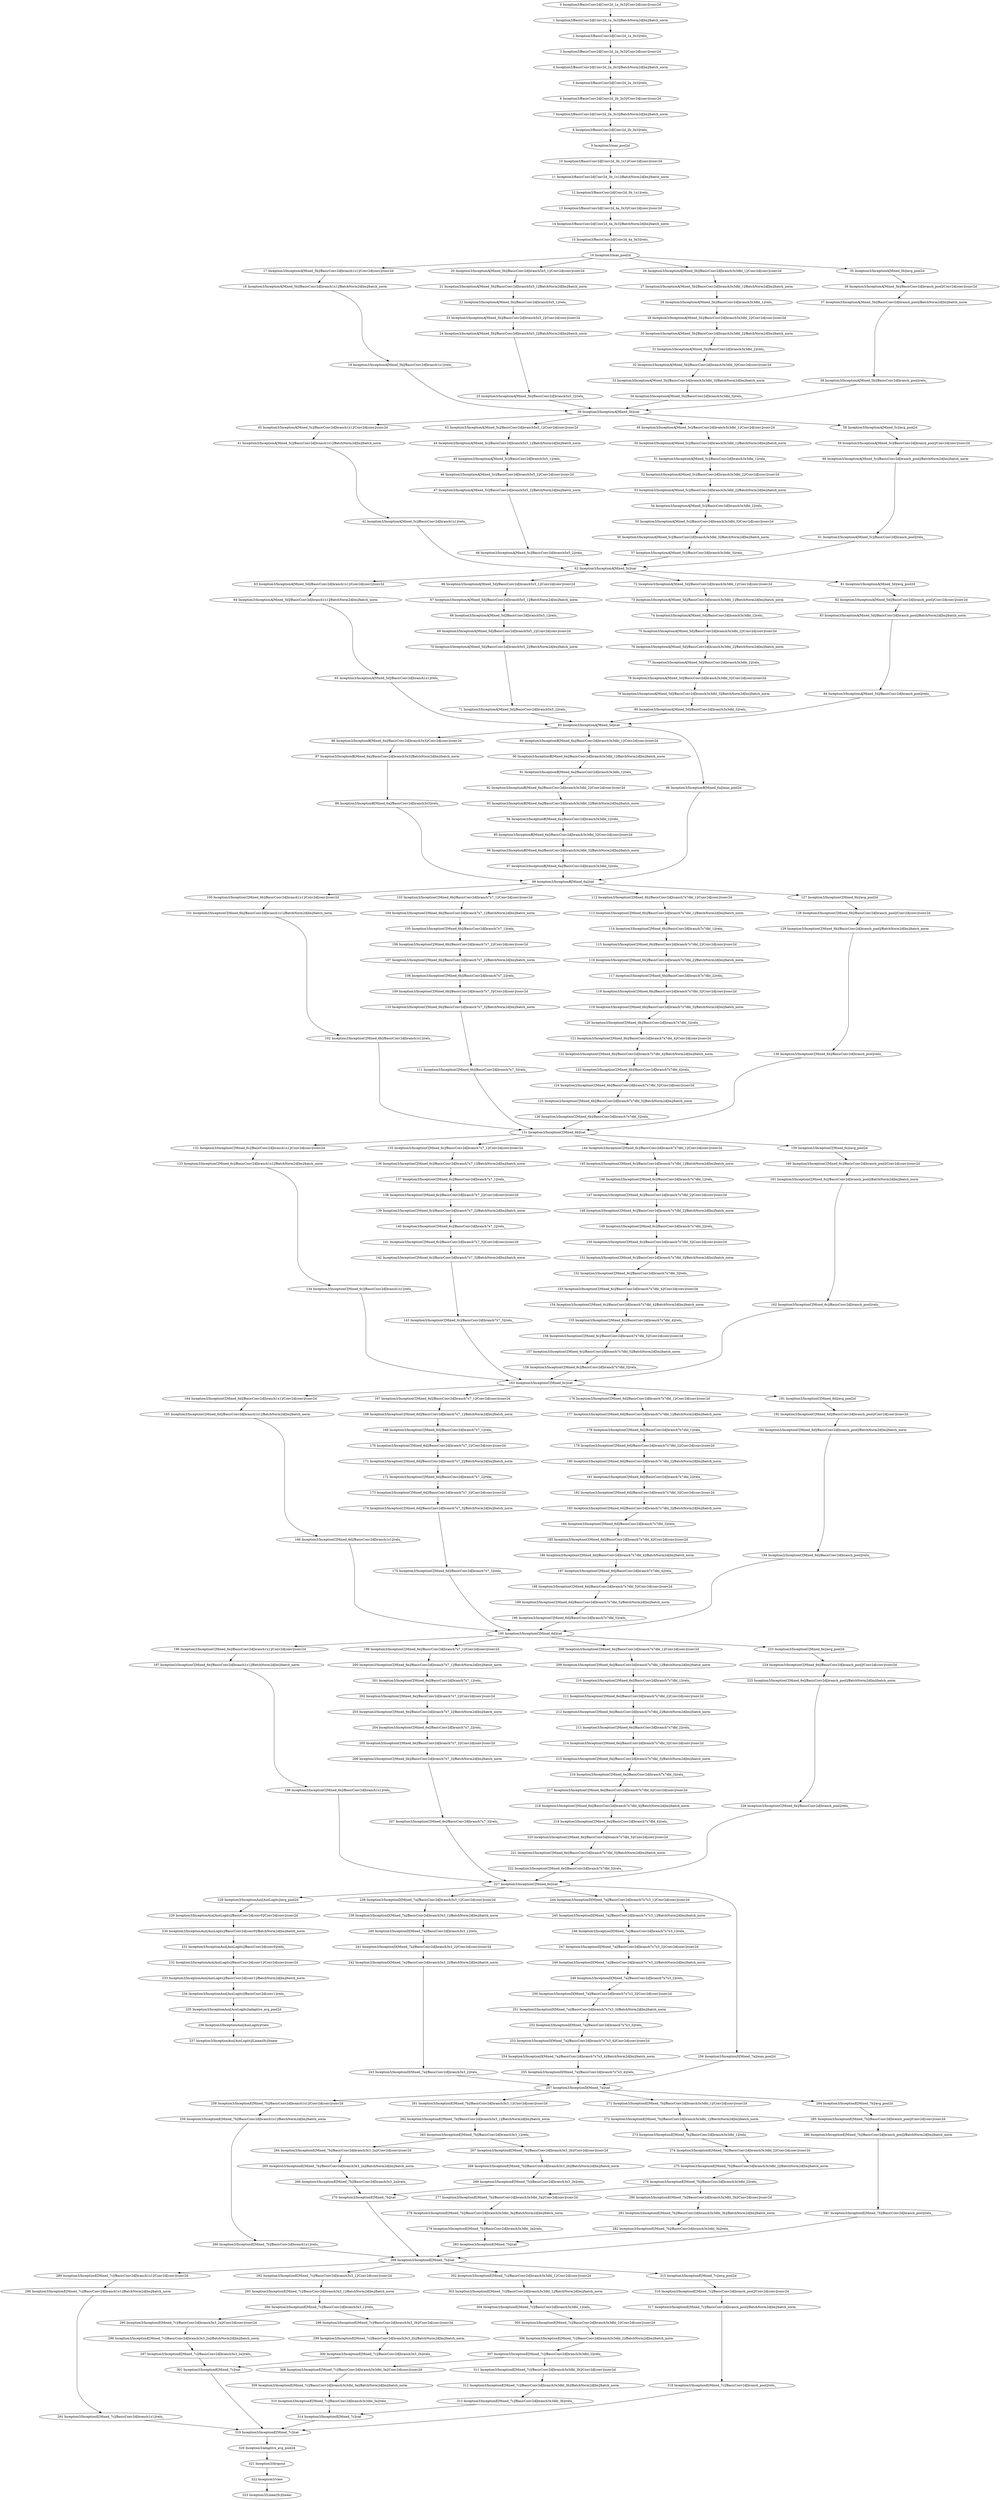 strict digraph  {
"0 Inception3/BasicConv2d[Conv2d_1a_3x3]/Conv2d[conv]/conv2d" [id=0, scope="Inception3/BasicConv2d[Conv2d_1a_3x3]/Conv2d[conv]", type=conv2d];
"1 Inception3/BasicConv2d[Conv2d_1a_3x3]/BatchNorm2d[bn]/batch_norm" [id=1, scope="Inception3/BasicConv2d[Conv2d_1a_3x3]/BatchNorm2d[bn]", type=batch_norm];
"2 Inception3/BasicConv2d[Conv2d_1a_3x3]/relu_" [id=2, scope="Inception3/BasicConv2d[Conv2d_1a_3x3]", type=relu_];
"3 Inception3/BasicConv2d[Conv2d_2a_3x3]/Conv2d[conv]/conv2d" [id=3, scope="Inception3/BasicConv2d[Conv2d_2a_3x3]/Conv2d[conv]", type=conv2d];
"4 Inception3/BasicConv2d[Conv2d_2a_3x3]/BatchNorm2d[bn]/batch_norm" [id=4, scope="Inception3/BasicConv2d[Conv2d_2a_3x3]/BatchNorm2d[bn]", type=batch_norm];
"5 Inception3/BasicConv2d[Conv2d_2a_3x3]/relu_" [id=5, scope="Inception3/BasicConv2d[Conv2d_2a_3x3]", type=relu_];
"6 Inception3/BasicConv2d[Conv2d_2b_3x3]/Conv2d[conv]/conv2d" [id=6, scope="Inception3/BasicConv2d[Conv2d_2b_3x3]/Conv2d[conv]", type=conv2d];
"7 Inception3/BasicConv2d[Conv2d_2b_3x3]/BatchNorm2d[bn]/batch_norm" [id=7, scope="Inception3/BasicConv2d[Conv2d_2b_3x3]/BatchNorm2d[bn]", type=batch_norm];
"8 Inception3/BasicConv2d[Conv2d_2b_3x3]/relu_" [id=8, scope="Inception3/BasicConv2d[Conv2d_2b_3x3]", type=relu_];
"9 Inception3/max_pool2d" [id=9, scope=Inception3, type=max_pool2d];
"10 Inception3/BasicConv2d[Conv2d_3b_1x1]/Conv2d[conv]/conv2d" [id=10, scope="Inception3/BasicConv2d[Conv2d_3b_1x1]/Conv2d[conv]", type=conv2d];
"11 Inception3/BasicConv2d[Conv2d_3b_1x1]/BatchNorm2d[bn]/batch_norm" [id=11, scope="Inception3/BasicConv2d[Conv2d_3b_1x1]/BatchNorm2d[bn]", type=batch_norm];
"12 Inception3/BasicConv2d[Conv2d_3b_1x1]/relu_" [id=12, scope="Inception3/BasicConv2d[Conv2d_3b_1x1]", type=relu_];
"13 Inception3/BasicConv2d[Conv2d_4a_3x3]/Conv2d[conv]/conv2d" [id=13, scope="Inception3/BasicConv2d[Conv2d_4a_3x3]/Conv2d[conv]", type=conv2d];
"14 Inception3/BasicConv2d[Conv2d_4a_3x3]/BatchNorm2d[bn]/batch_norm" [id=14, scope="Inception3/BasicConv2d[Conv2d_4a_3x3]/BatchNorm2d[bn]", type=batch_norm];
"15 Inception3/BasicConv2d[Conv2d_4a_3x3]/relu_" [id=15, scope="Inception3/BasicConv2d[Conv2d_4a_3x3]", type=relu_];
"16 Inception3/max_pool2d" [id=16, scope=Inception3, type=max_pool2d];
"17 Inception3/InceptionA[Mixed_5b]/BasicConv2d[branch1x1]/Conv2d[conv]/conv2d" [id=17, scope="Inception3/InceptionA[Mixed_5b]/BasicConv2d[branch1x1]/Conv2d[conv]", type=conv2d];
"18 Inception3/InceptionA[Mixed_5b]/BasicConv2d[branch1x1]/BatchNorm2d[bn]/batch_norm" [id=18, scope="Inception3/InceptionA[Mixed_5b]/BasicConv2d[branch1x1]/BatchNorm2d[bn]", type=batch_norm];
"19 Inception3/InceptionA[Mixed_5b]/BasicConv2d[branch1x1]/relu_" [id=19, scope="Inception3/InceptionA[Mixed_5b]/BasicConv2d[branch1x1]", type=relu_];
"20 Inception3/InceptionA[Mixed_5b]/BasicConv2d[branch5x5_1]/Conv2d[conv]/conv2d" [id=20, scope="Inception3/InceptionA[Mixed_5b]/BasicConv2d[branch5x5_1]/Conv2d[conv]", type=conv2d];
"21 Inception3/InceptionA[Mixed_5b]/BasicConv2d[branch5x5_1]/BatchNorm2d[bn]/batch_norm" [id=21, scope="Inception3/InceptionA[Mixed_5b]/BasicConv2d[branch5x5_1]/BatchNorm2d[bn]", type=batch_norm];
"22 Inception3/InceptionA[Mixed_5b]/BasicConv2d[branch5x5_1]/relu_" [id=22, scope="Inception3/InceptionA[Mixed_5b]/BasicConv2d[branch5x5_1]", type=relu_];
"23 Inception3/InceptionA[Mixed_5b]/BasicConv2d[branch5x5_2]/Conv2d[conv]/conv2d" [id=23, scope="Inception3/InceptionA[Mixed_5b]/BasicConv2d[branch5x5_2]/Conv2d[conv]", type=conv2d];
"24 Inception3/InceptionA[Mixed_5b]/BasicConv2d[branch5x5_2]/BatchNorm2d[bn]/batch_norm" [id=24, scope="Inception3/InceptionA[Mixed_5b]/BasicConv2d[branch5x5_2]/BatchNorm2d[bn]", type=batch_norm];
"25 Inception3/InceptionA[Mixed_5b]/BasicConv2d[branch5x5_2]/relu_" [id=25, scope="Inception3/InceptionA[Mixed_5b]/BasicConv2d[branch5x5_2]", type=relu_];
"26 Inception3/InceptionA[Mixed_5b]/BasicConv2d[branch3x3dbl_1]/Conv2d[conv]/conv2d" [id=26, scope="Inception3/InceptionA[Mixed_5b]/BasicConv2d[branch3x3dbl_1]/Conv2d[conv]", type=conv2d];
"27 Inception3/InceptionA[Mixed_5b]/BasicConv2d[branch3x3dbl_1]/BatchNorm2d[bn]/batch_norm" [id=27, scope="Inception3/InceptionA[Mixed_5b]/BasicConv2d[branch3x3dbl_1]/BatchNorm2d[bn]", type=batch_norm];
"28 Inception3/InceptionA[Mixed_5b]/BasicConv2d[branch3x3dbl_1]/relu_" [id=28, scope="Inception3/InceptionA[Mixed_5b]/BasicConv2d[branch3x3dbl_1]", type=relu_];
"29 Inception3/InceptionA[Mixed_5b]/BasicConv2d[branch3x3dbl_2]/Conv2d[conv]/conv2d" [id=29, scope="Inception3/InceptionA[Mixed_5b]/BasicConv2d[branch3x3dbl_2]/Conv2d[conv]", type=conv2d];
"30 Inception3/InceptionA[Mixed_5b]/BasicConv2d[branch3x3dbl_2]/BatchNorm2d[bn]/batch_norm" [id=30, scope="Inception3/InceptionA[Mixed_5b]/BasicConv2d[branch3x3dbl_2]/BatchNorm2d[bn]", type=batch_norm];
"31 Inception3/InceptionA[Mixed_5b]/BasicConv2d[branch3x3dbl_2]/relu_" [id=31, scope="Inception3/InceptionA[Mixed_5b]/BasicConv2d[branch3x3dbl_2]", type=relu_];
"32 Inception3/InceptionA[Mixed_5b]/BasicConv2d[branch3x3dbl_3]/Conv2d[conv]/conv2d" [id=32, scope="Inception3/InceptionA[Mixed_5b]/BasicConv2d[branch3x3dbl_3]/Conv2d[conv]", type=conv2d];
"33 Inception3/InceptionA[Mixed_5b]/BasicConv2d[branch3x3dbl_3]/BatchNorm2d[bn]/batch_norm" [id=33, scope="Inception3/InceptionA[Mixed_5b]/BasicConv2d[branch3x3dbl_3]/BatchNorm2d[bn]", type=batch_norm];
"34 Inception3/InceptionA[Mixed_5b]/BasicConv2d[branch3x3dbl_3]/relu_" [id=34, scope="Inception3/InceptionA[Mixed_5b]/BasicConv2d[branch3x3dbl_3]", type=relu_];
"35 Inception3/InceptionA[Mixed_5b]/avg_pool2d" [id=35, scope="Inception3/InceptionA[Mixed_5b]", type=avg_pool2d];
"36 Inception3/InceptionA[Mixed_5b]/BasicConv2d[branch_pool]/Conv2d[conv]/conv2d" [id=36, scope="Inception3/InceptionA[Mixed_5b]/BasicConv2d[branch_pool]/Conv2d[conv]", type=conv2d];
"37 Inception3/InceptionA[Mixed_5b]/BasicConv2d[branch_pool]/BatchNorm2d[bn]/batch_norm" [id=37, scope="Inception3/InceptionA[Mixed_5b]/BasicConv2d[branch_pool]/BatchNorm2d[bn]", type=batch_norm];
"38 Inception3/InceptionA[Mixed_5b]/BasicConv2d[branch_pool]/relu_" [id=38, scope="Inception3/InceptionA[Mixed_5b]/BasicConv2d[branch_pool]", type=relu_];
"39 Inception3/InceptionA[Mixed_5b]/cat" [id=39, scope="Inception3/InceptionA[Mixed_5b]", type=cat];
"40 Inception3/InceptionA[Mixed_5c]/BasicConv2d[branch1x1]/Conv2d[conv]/conv2d" [id=40, scope="Inception3/InceptionA[Mixed_5c]/BasicConv2d[branch1x1]/Conv2d[conv]", type=conv2d];
"41 Inception3/InceptionA[Mixed_5c]/BasicConv2d[branch1x1]/BatchNorm2d[bn]/batch_norm" [id=41, scope="Inception3/InceptionA[Mixed_5c]/BasicConv2d[branch1x1]/BatchNorm2d[bn]", type=batch_norm];
"42 Inception3/InceptionA[Mixed_5c]/BasicConv2d[branch1x1]/relu_" [id=42, scope="Inception3/InceptionA[Mixed_5c]/BasicConv2d[branch1x1]", type=relu_];
"43 Inception3/InceptionA[Mixed_5c]/BasicConv2d[branch5x5_1]/Conv2d[conv]/conv2d" [id=43, scope="Inception3/InceptionA[Mixed_5c]/BasicConv2d[branch5x5_1]/Conv2d[conv]", type=conv2d];
"44 Inception3/InceptionA[Mixed_5c]/BasicConv2d[branch5x5_1]/BatchNorm2d[bn]/batch_norm" [id=44, scope="Inception3/InceptionA[Mixed_5c]/BasicConv2d[branch5x5_1]/BatchNorm2d[bn]", type=batch_norm];
"45 Inception3/InceptionA[Mixed_5c]/BasicConv2d[branch5x5_1]/relu_" [id=45, scope="Inception3/InceptionA[Mixed_5c]/BasicConv2d[branch5x5_1]", type=relu_];
"46 Inception3/InceptionA[Mixed_5c]/BasicConv2d[branch5x5_2]/Conv2d[conv]/conv2d" [id=46, scope="Inception3/InceptionA[Mixed_5c]/BasicConv2d[branch5x5_2]/Conv2d[conv]", type=conv2d];
"47 Inception3/InceptionA[Mixed_5c]/BasicConv2d[branch5x5_2]/BatchNorm2d[bn]/batch_norm" [id=47, scope="Inception3/InceptionA[Mixed_5c]/BasicConv2d[branch5x5_2]/BatchNorm2d[bn]", type=batch_norm];
"48 Inception3/InceptionA[Mixed_5c]/BasicConv2d[branch5x5_2]/relu_" [id=48, scope="Inception3/InceptionA[Mixed_5c]/BasicConv2d[branch5x5_2]", type=relu_];
"49 Inception3/InceptionA[Mixed_5c]/BasicConv2d[branch3x3dbl_1]/Conv2d[conv]/conv2d" [id=49, scope="Inception3/InceptionA[Mixed_5c]/BasicConv2d[branch3x3dbl_1]/Conv2d[conv]", type=conv2d];
"50 Inception3/InceptionA[Mixed_5c]/BasicConv2d[branch3x3dbl_1]/BatchNorm2d[bn]/batch_norm" [id=50, scope="Inception3/InceptionA[Mixed_5c]/BasicConv2d[branch3x3dbl_1]/BatchNorm2d[bn]", type=batch_norm];
"51 Inception3/InceptionA[Mixed_5c]/BasicConv2d[branch3x3dbl_1]/relu_" [id=51, scope="Inception3/InceptionA[Mixed_5c]/BasicConv2d[branch3x3dbl_1]", type=relu_];
"52 Inception3/InceptionA[Mixed_5c]/BasicConv2d[branch3x3dbl_2]/Conv2d[conv]/conv2d" [id=52, scope="Inception3/InceptionA[Mixed_5c]/BasicConv2d[branch3x3dbl_2]/Conv2d[conv]", type=conv2d];
"53 Inception3/InceptionA[Mixed_5c]/BasicConv2d[branch3x3dbl_2]/BatchNorm2d[bn]/batch_norm" [id=53, scope="Inception3/InceptionA[Mixed_5c]/BasicConv2d[branch3x3dbl_2]/BatchNorm2d[bn]", type=batch_norm];
"54 Inception3/InceptionA[Mixed_5c]/BasicConv2d[branch3x3dbl_2]/relu_" [id=54, scope="Inception3/InceptionA[Mixed_5c]/BasicConv2d[branch3x3dbl_2]", type=relu_];
"55 Inception3/InceptionA[Mixed_5c]/BasicConv2d[branch3x3dbl_3]/Conv2d[conv]/conv2d" [id=55, scope="Inception3/InceptionA[Mixed_5c]/BasicConv2d[branch3x3dbl_3]/Conv2d[conv]", type=conv2d];
"56 Inception3/InceptionA[Mixed_5c]/BasicConv2d[branch3x3dbl_3]/BatchNorm2d[bn]/batch_norm" [id=56, scope="Inception3/InceptionA[Mixed_5c]/BasicConv2d[branch3x3dbl_3]/BatchNorm2d[bn]", type=batch_norm];
"57 Inception3/InceptionA[Mixed_5c]/BasicConv2d[branch3x3dbl_3]/relu_" [id=57, scope="Inception3/InceptionA[Mixed_5c]/BasicConv2d[branch3x3dbl_3]", type=relu_];
"58 Inception3/InceptionA[Mixed_5c]/avg_pool2d" [id=58, scope="Inception3/InceptionA[Mixed_5c]", type=avg_pool2d];
"59 Inception3/InceptionA[Mixed_5c]/BasicConv2d[branch_pool]/Conv2d[conv]/conv2d" [id=59, scope="Inception3/InceptionA[Mixed_5c]/BasicConv2d[branch_pool]/Conv2d[conv]", type=conv2d];
"60 Inception3/InceptionA[Mixed_5c]/BasicConv2d[branch_pool]/BatchNorm2d[bn]/batch_norm" [id=60, scope="Inception3/InceptionA[Mixed_5c]/BasicConv2d[branch_pool]/BatchNorm2d[bn]", type=batch_norm];
"61 Inception3/InceptionA[Mixed_5c]/BasicConv2d[branch_pool]/relu_" [id=61, scope="Inception3/InceptionA[Mixed_5c]/BasicConv2d[branch_pool]", type=relu_];
"62 Inception3/InceptionA[Mixed_5c]/cat" [id=62, scope="Inception3/InceptionA[Mixed_5c]", type=cat];
"63 Inception3/InceptionA[Mixed_5d]/BasicConv2d[branch1x1]/Conv2d[conv]/conv2d" [id=63, scope="Inception3/InceptionA[Mixed_5d]/BasicConv2d[branch1x1]/Conv2d[conv]", type=conv2d];
"64 Inception3/InceptionA[Mixed_5d]/BasicConv2d[branch1x1]/BatchNorm2d[bn]/batch_norm" [id=64, scope="Inception3/InceptionA[Mixed_5d]/BasicConv2d[branch1x1]/BatchNorm2d[bn]", type=batch_norm];
"65 Inception3/InceptionA[Mixed_5d]/BasicConv2d[branch1x1]/relu_" [id=65, scope="Inception3/InceptionA[Mixed_5d]/BasicConv2d[branch1x1]", type=relu_];
"66 Inception3/InceptionA[Mixed_5d]/BasicConv2d[branch5x5_1]/Conv2d[conv]/conv2d" [id=66, scope="Inception3/InceptionA[Mixed_5d]/BasicConv2d[branch5x5_1]/Conv2d[conv]", type=conv2d];
"67 Inception3/InceptionA[Mixed_5d]/BasicConv2d[branch5x5_1]/BatchNorm2d[bn]/batch_norm" [id=67, scope="Inception3/InceptionA[Mixed_5d]/BasicConv2d[branch5x5_1]/BatchNorm2d[bn]", type=batch_norm];
"68 Inception3/InceptionA[Mixed_5d]/BasicConv2d[branch5x5_1]/relu_" [id=68, scope="Inception3/InceptionA[Mixed_5d]/BasicConv2d[branch5x5_1]", type=relu_];
"69 Inception3/InceptionA[Mixed_5d]/BasicConv2d[branch5x5_2]/Conv2d[conv]/conv2d" [id=69, scope="Inception3/InceptionA[Mixed_5d]/BasicConv2d[branch5x5_2]/Conv2d[conv]", type=conv2d];
"70 Inception3/InceptionA[Mixed_5d]/BasicConv2d[branch5x5_2]/BatchNorm2d[bn]/batch_norm" [id=70, scope="Inception3/InceptionA[Mixed_5d]/BasicConv2d[branch5x5_2]/BatchNorm2d[bn]", type=batch_norm];
"71 Inception3/InceptionA[Mixed_5d]/BasicConv2d[branch5x5_2]/relu_" [id=71, scope="Inception3/InceptionA[Mixed_5d]/BasicConv2d[branch5x5_2]", type=relu_];
"72 Inception3/InceptionA[Mixed_5d]/BasicConv2d[branch3x3dbl_1]/Conv2d[conv]/conv2d" [id=72, scope="Inception3/InceptionA[Mixed_5d]/BasicConv2d[branch3x3dbl_1]/Conv2d[conv]", type=conv2d];
"73 Inception3/InceptionA[Mixed_5d]/BasicConv2d[branch3x3dbl_1]/BatchNorm2d[bn]/batch_norm" [id=73, scope="Inception3/InceptionA[Mixed_5d]/BasicConv2d[branch3x3dbl_1]/BatchNorm2d[bn]", type=batch_norm];
"74 Inception3/InceptionA[Mixed_5d]/BasicConv2d[branch3x3dbl_1]/relu_" [id=74, scope="Inception3/InceptionA[Mixed_5d]/BasicConv2d[branch3x3dbl_1]", type=relu_];
"75 Inception3/InceptionA[Mixed_5d]/BasicConv2d[branch3x3dbl_2]/Conv2d[conv]/conv2d" [id=75, scope="Inception3/InceptionA[Mixed_5d]/BasicConv2d[branch3x3dbl_2]/Conv2d[conv]", type=conv2d];
"76 Inception3/InceptionA[Mixed_5d]/BasicConv2d[branch3x3dbl_2]/BatchNorm2d[bn]/batch_norm" [id=76, scope="Inception3/InceptionA[Mixed_5d]/BasicConv2d[branch3x3dbl_2]/BatchNorm2d[bn]", type=batch_norm];
"77 Inception3/InceptionA[Mixed_5d]/BasicConv2d[branch3x3dbl_2]/relu_" [id=77, scope="Inception3/InceptionA[Mixed_5d]/BasicConv2d[branch3x3dbl_2]", type=relu_];
"78 Inception3/InceptionA[Mixed_5d]/BasicConv2d[branch3x3dbl_3]/Conv2d[conv]/conv2d" [id=78, scope="Inception3/InceptionA[Mixed_5d]/BasicConv2d[branch3x3dbl_3]/Conv2d[conv]", type=conv2d];
"79 Inception3/InceptionA[Mixed_5d]/BasicConv2d[branch3x3dbl_3]/BatchNorm2d[bn]/batch_norm" [id=79, scope="Inception3/InceptionA[Mixed_5d]/BasicConv2d[branch3x3dbl_3]/BatchNorm2d[bn]", type=batch_norm];
"80 Inception3/InceptionA[Mixed_5d]/BasicConv2d[branch3x3dbl_3]/relu_" [id=80, scope="Inception3/InceptionA[Mixed_5d]/BasicConv2d[branch3x3dbl_3]", type=relu_];
"81 Inception3/InceptionA[Mixed_5d]/avg_pool2d" [id=81, scope="Inception3/InceptionA[Mixed_5d]", type=avg_pool2d];
"82 Inception3/InceptionA[Mixed_5d]/BasicConv2d[branch_pool]/Conv2d[conv]/conv2d" [id=82, scope="Inception3/InceptionA[Mixed_5d]/BasicConv2d[branch_pool]/Conv2d[conv]", type=conv2d];
"83 Inception3/InceptionA[Mixed_5d]/BasicConv2d[branch_pool]/BatchNorm2d[bn]/batch_norm" [id=83, scope="Inception3/InceptionA[Mixed_5d]/BasicConv2d[branch_pool]/BatchNorm2d[bn]", type=batch_norm];
"84 Inception3/InceptionA[Mixed_5d]/BasicConv2d[branch_pool]/relu_" [id=84, scope="Inception3/InceptionA[Mixed_5d]/BasicConv2d[branch_pool]", type=relu_];
"85 Inception3/InceptionA[Mixed_5d]/cat" [id=85, scope="Inception3/InceptionA[Mixed_5d]", type=cat];
"86 Inception3/InceptionB[Mixed_6a]/BasicConv2d[branch3x3]/Conv2d[conv]/conv2d" [id=86, scope="Inception3/InceptionB[Mixed_6a]/BasicConv2d[branch3x3]/Conv2d[conv]", type=conv2d];
"87 Inception3/InceptionB[Mixed_6a]/BasicConv2d[branch3x3]/BatchNorm2d[bn]/batch_norm" [id=87, scope="Inception3/InceptionB[Mixed_6a]/BasicConv2d[branch3x3]/BatchNorm2d[bn]", type=batch_norm];
"88 Inception3/InceptionB[Mixed_6a]/BasicConv2d[branch3x3]/relu_" [id=88, scope="Inception3/InceptionB[Mixed_6a]/BasicConv2d[branch3x3]", type=relu_];
"89 Inception3/InceptionB[Mixed_6a]/BasicConv2d[branch3x3dbl_1]/Conv2d[conv]/conv2d" [id=89, scope="Inception3/InceptionB[Mixed_6a]/BasicConv2d[branch3x3dbl_1]/Conv2d[conv]", type=conv2d];
"90 Inception3/InceptionB[Mixed_6a]/BasicConv2d[branch3x3dbl_1]/BatchNorm2d[bn]/batch_norm" [id=90, scope="Inception3/InceptionB[Mixed_6a]/BasicConv2d[branch3x3dbl_1]/BatchNorm2d[bn]", type=batch_norm];
"91 Inception3/InceptionB[Mixed_6a]/BasicConv2d[branch3x3dbl_1]/relu_" [id=91, scope="Inception3/InceptionB[Mixed_6a]/BasicConv2d[branch3x3dbl_1]", type=relu_];
"92 Inception3/InceptionB[Mixed_6a]/BasicConv2d[branch3x3dbl_2]/Conv2d[conv]/conv2d" [id=92, scope="Inception3/InceptionB[Mixed_6a]/BasicConv2d[branch3x3dbl_2]/Conv2d[conv]", type=conv2d];
"93 Inception3/InceptionB[Mixed_6a]/BasicConv2d[branch3x3dbl_2]/BatchNorm2d[bn]/batch_norm" [id=93, scope="Inception3/InceptionB[Mixed_6a]/BasicConv2d[branch3x3dbl_2]/BatchNorm2d[bn]", type=batch_norm];
"94 Inception3/InceptionB[Mixed_6a]/BasicConv2d[branch3x3dbl_2]/relu_" [id=94, scope="Inception3/InceptionB[Mixed_6a]/BasicConv2d[branch3x3dbl_2]", type=relu_];
"95 Inception3/InceptionB[Mixed_6a]/BasicConv2d[branch3x3dbl_3]/Conv2d[conv]/conv2d" [id=95, scope="Inception3/InceptionB[Mixed_6a]/BasicConv2d[branch3x3dbl_3]/Conv2d[conv]", type=conv2d];
"96 Inception3/InceptionB[Mixed_6a]/BasicConv2d[branch3x3dbl_3]/BatchNorm2d[bn]/batch_norm" [id=96, scope="Inception3/InceptionB[Mixed_6a]/BasicConv2d[branch3x3dbl_3]/BatchNorm2d[bn]", type=batch_norm];
"97 Inception3/InceptionB[Mixed_6a]/BasicConv2d[branch3x3dbl_3]/relu_" [id=97, scope="Inception3/InceptionB[Mixed_6a]/BasicConv2d[branch3x3dbl_3]", type=relu_];
"98 Inception3/InceptionB[Mixed_6a]/max_pool2d" [id=98, scope="Inception3/InceptionB[Mixed_6a]", type=max_pool2d];
"99 Inception3/InceptionB[Mixed_6a]/cat" [id=99, scope="Inception3/InceptionB[Mixed_6a]", type=cat];
"100 Inception3/InceptionC[Mixed_6b]/BasicConv2d[branch1x1]/Conv2d[conv]/conv2d" [id=100, scope="Inception3/InceptionC[Mixed_6b]/BasicConv2d[branch1x1]/Conv2d[conv]", type=conv2d];
"101 Inception3/InceptionC[Mixed_6b]/BasicConv2d[branch1x1]/BatchNorm2d[bn]/batch_norm" [id=101, scope="Inception3/InceptionC[Mixed_6b]/BasicConv2d[branch1x1]/BatchNorm2d[bn]", type=batch_norm];
"102 Inception3/InceptionC[Mixed_6b]/BasicConv2d[branch1x1]/relu_" [id=102, scope="Inception3/InceptionC[Mixed_6b]/BasicConv2d[branch1x1]", type=relu_];
"103 Inception3/InceptionC[Mixed_6b]/BasicConv2d[branch7x7_1]/Conv2d[conv]/conv2d" [id=103, scope="Inception3/InceptionC[Mixed_6b]/BasicConv2d[branch7x7_1]/Conv2d[conv]", type=conv2d];
"104 Inception3/InceptionC[Mixed_6b]/BasicConv2d[branch7x7_1]/BatchNorm2d[bn]/batch_norm" [id=104, scope="Inception3/InceptionC[Mixed_6b]/BasicConv2d[branch7x7_1]/BatchNorm2d[bn]", type=batch_norm];
"105 Inception3/InceptionC[Mixed_6b]/BasicConv2d[branch7x7_1]/relu_" [id=105, scope="Inception3/InceptionC[Mixed_6b]/BasicConv2d[branch7x7_1]", type=relu_];
"106 Inception3/InceptionC[Mixed_6b]/BasicConv2d[branch7x7_2]/Conv2d[conv]/conv2d" [id=106, scope="Inception3/InceptionC[Mixed_6b]/BasicConv2d[branch7x7_2]/Conv2d[conv]", type=conv2d];
"107 Inception3/InceptionC[Mixed_6b]/BasicConv2d[branch7x7_2]/BatchNorm2d[bn]/batch_norm" [id=107, scope="Inception3/InceptionC[Mixed_6b]/BasicConv2d[branch7x7_2]/BatchNorm2d[bn]", type=batch_norm];
"108 Inception3/InceptionC[Mixed_6b]/BasicConv2d[branch7x7_2]/relu_" [id=108, scope="Inception3/InceptionC[Mixed_6b]/BasicConv2d[branch7x7_2]", type=relu_];
"109 Inception3/InceptionC[Mixed_6b]/BasicConv2d[branch7x7_3]/Conv2d[conv]/conv2d" [id=109, scope="Inception3/InceptionC[Mixed_6b]/BasicConv2d[branch7x7_3]/Conv2d[conv]", type=conv2d];
"110 Inception3/InceptionC[Mixed_6b]/BasicConv2d[branch7x7_3]/BatchNorm2d[bn]/batch_norm" [id=110, scope="Inception3/InceptionC[Mixed_6b]/BasicConv2d[branch7x7_3]/BatchNorm2d[bn]", type=batch_norm];
"111 Inception3/InceptionC[Mixed_6b]/BasicConv2d[branch7x7_3]/relu_" [id=111, scope="Inception3/InceptionC[Mixed_6b]/BasicConv2d[branch7x7_3]", type=relu_];
"112 Inception3/InceptionC[Mixed_6b]/BasicConv2d[branch7x7dbl_1]/Conv2d[conv]/conv2d" [id=112, scope="Inception3/InceptionC[Mixed_6b]/BasicConv2d[branch7x7dbl_1]/Conv2d[conv]", type=conv2d];
"113 Inception3/InceptionC[Mixed_6b]/BasicConv2d[branch7x7dbl_1]/BatchNorm2d[bn]/batch_norm" [id=113, scope="Inception3/InceptionC[Mixed_6b]/BasicConv2d[branch7x7dbl_1]/BatchNorm2d[bn]", type=batch_norm];
"114 Inception3/InceptionC[Mixed_6b]/BasicConv2d[branch7x7dbl_1]/relu_" [id=114, scope="Inception3/InceptionC[Mixed_6b]/BasicConv2d[branch7x7dbl_1]", type=relu_];
"115 Inception3/InceptionC[Mixed_6b]/BasicConv2d[branch7x7dbl_2]/Conv2d[conv]/conv2d" [id=115, scope="Inception3/InceptionC[Mixed_6b]/BasicConv2d[branch7x7dbl_2]/Conv2d[conv]", type=conv2d];
"116 Inception3/InceptionC[Mixed_6b]/BasicConv2d[branch7x7dbl_2]/BatchNorm2d[bn]/batch_norm" [id=116, scope="Inception3/InceptionC[Mixed_6b]/BasicConv2d[branch7x7dbl_2]/BatchNorm2d[bn]", type=batch_norm];
"117 Inception3/InceptionC[Mixed_6b]/BasicConv2d[branch7x7dbl_2]/relu_" [id=117, scope="Inception3/InceptionC[Mixed_6b]/BasicConv2d[branch7x7dbl_2]", type=relu_];
"118 Inception3/InceptionC[Mixed_6b]/BasicConv2d[branch7x7dbl_3]/Conv2d[conv]/conv2d" [id=118, scope="Inception3/InceptionC[Mixed_6b]/BasicConv2d[branch7x7dbl_3]/Conv2d[conv]", type=conv2d];
"119 Inception3/InceptionC[Mixed_6b]/BasicConv2d[branch7x7dbl_3]/BatchNorm2d[bn]/batch_norm" [id=119, scope="Inception3/InceptionC[Mixed_6b]/BasicConv2d[branch7x7dbl_3]/BatchNorm2d[bn]", type=batch_norm];
"120 Inception3/InceptionC[Mixed_6b]/BasicConv2d[branch7x7dbl_3]/relu_" [id=120, scope="Inception3/InceptionC[Mixed_6b]/BasicConv2d[branch7x7dbl_3]", type=relu_];
"121 Inception3/InceptionC[Mixed_6b]/BasicConv2d[branch7x7dbl_4]/Conv2d[conv]/conv2d" [id=121, scope="Inception3/InceptionC[Mixed_6b]/BasicConv2d[branch7x7dbl_4]/Conv2d[conv]", type=conv2d];
"122 Inception3/InceptionC[Mixed_6b]/BasicConv2d[branch7x7dbl_4]/BatchNorm2d[bn]/batch_norm" [id=122, scope="Inception3/InceptionC[Mixed_6b]/BasicConv2d[branch7x7dbl_4]/BatchNorm2d[bn]", type=batch_norm];
"123 Inception3/InceptionC[Mixed_6b]/BasicConv2d[branch7x7dbl_4]/relu_" [id=123, scope="Inception3/InceptionC[Mixed_6b]/BasicConv2d[branch7x7dbl_4]", type=relu_];
"124 Inception3/InceptionC[Mixed_6b]/BasicConv2d[branch7x7dbl_5]/Conv2d[conv]/conv2d" [id=124, scope="Inception3/InceptionC[Mixed_6b]/BasicConv2d[branch7x7dbl_5]/Conv2d[conv]", type=conv2d];
"125 Inception3/InceptionC[Mixed_6b]/BasicConv2d[branch7x7dbl_5]/BatchNorm2d[bn]/batch_norm" [id=125, scope="Inception3/InceptionC[Mixed_6b]/BasicConv2d[branch7x7dbl_5]/BatchNorm2d[bn]", type=batch_norm];
"126 Inception3/InceptionC[Mixed_6b]/BasicConv2d[branch7x7dbl_5]/relu_" [id=126, scope="Inception3/InceptionC[Mixed_6b]/BasicConv2d[branch7x7dbl_5]", type=relu_];
"127 Inception3/InceptionC[Mixed_6b]/avg_pool2d" [id=127, scope="Inception3/InceptionC[Mixed_6b]", type=avg_pool2d];
"128 Inception3/InceptionC[Mixed_6b]/BasicConv2d[branch_pool]/Conv2d[conv]/conv2d" [id=128, scope="Inception3/InceptionC[Mixed_6b]/BasicConv2d[branch_pool]/Conv2d[conv]", type=conv2d];
"129 Inception3/InceptionC[Mixed_6b]/BasicConv2d[branch_pool]/BatchNorm2d[bn]/batch_norm" [id=129, scope="Inception3/InceptionC[Mixed_6b]/BasicConv2d[branch_pool]/BatchNorm2d[bn]", type=batch_norm];
"130 Inception3/InceptionC[Mixed_6b]/BasicConv2d[branch_pool]/relu_" [id=130, scope="Inception3/InceptionC[Mixed_6b]/BasicConv2d[branch_pool]", type=relu_];
"131 Inception3/InceptionC[Mixed_6b]/cat" [id=131, scope="Inception3/InceptionC[Mixed_6b]", type=cat];
"132 Inception3/InceptionC[Mixed_6c]/BasicConv2d[branch1x1]/Conv2d[conv]/conv2d" [id=132, scope="Inception3/InceptionC[Mixed_6c]/BasicConv2d[branch1x1]/Conv2d[conv]", type=conv2d];
"133 Inception3/InceptionC[Mixed_6c]/BasicConv2d[branch1x1]/BatchNorm2d[bn]/batch_norm" [id=133, scope="Inception3/InceptionC[Mixed_6c]/BasicConv2d[branch1x1]/BatchNorm2d[bn]", type=batch_norm];
"134 Inception3/InceptionC[Mixed_6c]/BasicConv2d[branch1x1]/relu_" [id=134, scope="Inception3/InceptionC[Mixed_6c]/BasicConv2d[branch1x1]", type=relu_];
"135 Inception3/InceptionC[Mixed_6c]/BasicConv2d[branch7x7_1]/Conv2d[conv]/conv2d" [id=135, scope="Inception3/InceptionC[Mixed_6c]/BasicConv2d[branch7x7_1]/Conv2d[conv]", type=conv2d];
"136 Inception3/InceptionC[Mixed_6c]/BasicConv2d[branch7x7_1]/BatchNorm2d[bn]/batch_norm" [id=136, scope="Inception3/InceptionC[Mixed_6c]/BasicConv2d[branch7x7_1]/BatchNorm2d[bn]", type=batch_norm];
"137 Inception3/InceptionC[Mixed_6c]/BasicConv2d[branch7x7_1]/relu_" [id=137, scope="Inception3/InceptionC[Mixed_6c]/BasicConv2d[branch7x7_1]", type=relu_];
"138 Inception3/InceptionC[Mixed_6c]/BasicConv2d[branch7x7_2]/Conv2d[conv]/conv2d" [id=138, scope="Inception3/InceptionC[Mixed_6c]/BasicConv2d[branch7x7_2]/Conv2d[conv]", type=conv2d];
"139 Inception3/InceptionC[Mixed_6c]/BasicConv2d[branch7x7_2]/BatchNorm2d[bn]/batch_norm" [id=139, scope="Inception3/InceptionC[Mixed_6c]/BasicConv2d[branch7x7_2]/BatchNorm2d[bn]", type=batch_norm];
"140 Inception3/InceptionC[Mixed_6c]/BasicConv2d[branch7x7_2]/relu_" [id=140, scope="Inception3/InceptionC[Mixed_6c]/BasicConv2d[branch7x7_2]", type=relu_];
"141 Inception3/InceptionC[Mixed_6c]/BasicConv2d[branch7x7_3]/Conv2d[conv]/conv2d" [id=141, scope="Inception3/InceptionC[Mixed_6c]/BasicConv2d[branch7x7_3]/Conv2d[conv]", type=conv2d];
"142 Inception3/InceptionC[Mixed_6c]/BasicConv2d[branch7x7_3]/BatchNorm2d[bn]/batch_norm" [id=142, scope="Inception3/InceptionC[Mixed_6c]/BasicConv2d[branch7x7_3]/BatchNorm2d[bn]", type=batch_norm];
"143 Inception3/InceptionC[Mixed_6c]/BasicConv2d[branch7x7_3]/relu_" [id=143, scope="Inception3/InceptionC[Mixed_6c]/BasicConv2d[branch7x7_3]", type=relu_];
"144 Inception3/InceptionC[Mixed_6c]/BasicConv2d[branch7x7dbl_1]/Conv2d[conv]/conv2d" [id=144, scope="Inception3/InceptionC[Mixed_6c]/BasicConv2d[branch7x7dbl_1]/Conv2d[conv]", type=conv2d];
"145 Inception3/InceptionC[Mixed_6c]/BasicConv2d[branch7x7dbl_1]/BatchNorm2d[bn]/batch_norm" [id=145, scope="Inception3/InceptionC[Mixed_6c]/BasicConv2d[branch7x7dbl_1]/BatchNorm2d[bn]", type=batch_norm];
"146 Inception3/InceptionC[Mixed_6c]/BasicConv2d[branch7x7dbl_1]/relu_" [id=146, scope="Inception3/InceptionC[Mixed_6c]/BasicConv2d[branch7x7dbl_1]", type=relu_];
"147 Inception3/InceptionC[Mixed_6c]/BasicConv2d[branch7x7dbl_2]/Conv2d[conv]/conv2d" [id=147, scope="Inception3/InceptionC[Mixed_6c]/BasicConv2d[branch7x7dbl_2]/Conv2d[conv]", type=conv2d];
"148 Inception3/InceptionC[Mixed_6c]/BasicConv2d[branch7x7dbl_2]/BatchNorm2d[bn]/batch_norm" [id=148, scope="Inception3/InceptionC[Mixed_6c]/BasicConv2d[branch7x7dbl_2]/BatchNorm2d[bn]", type=batch_norm];
"149 Inception3/InceptionC[Mixed_6c]/BasicConv2d[branch7x7dbl_2]/relu_" [id=149, scope="Inception3/InceptionC[Mixed_6c]/BasicConv2d[branch7x7dbl_2]", type=relu_];
"150 Inception3/InceptionC[Mixed_6c]/BasicConv2d[branch7x7dbl_3]/Conv2d[conv]/conv2d" [id=150, scope="Inception3/InceptionC[Mixed_6c]/BasicConv2d[branch7x7dbl_3]/Conv2d[conv]", type=conv2d];
"151 Inception3/InceptionC[Mixed_6c]/BasicConv2d[branch7x7dbl_3]/BatchNorm2d[bn]/batch_norm" [id=151, scope="Inception3/InceptionC[Mixed_6c]/BasicConv2d[branch7x7dbl_3]/BatchNorm2d[bn]", type=batch_norm];
"152 Inception3/InceptionC[Mixed_6c]/BasicConv2d[branch7x7dbl_3]/relu_" [id=152, scope="Inception3/InceptionC[Mixed_6c]/BasicConv2d[branch7x7dbl_3]", type=relu_];
"153 Inception3/InceptionC[Mixed_6c]/BasicConv2d[branch7x7dbl_4]/Conv2d[conv]/conv2d" [id=153, scope="Inception3/InceptionC[Mixed_6c]/BasicConv2d[branch7x7dbl_4]/Conv2d[conv]", type=conv2d];
"154 Inception3/InceptionC[Mixed_6c]/BasicConv2d[branch7x7dbl_4]/BatchNorm2d[bn]/batch_norm" [id=154, scope="Inception3/InceptionC[Mixed_6c]/BasicConv2d[branch7x7dbl_4]/BatchNorm2d[bn]", type=batch_norm];
"155 Inception3/InceptionC[Mixed_6c]/BasicConv2d[branch7x7dbl_4]/relu_" [id=155, scope="Inception3/InceptionC[Mixed_6c]/BasicConv2d[branch7x7dbl_4]", type=relu_];
"156 Inception3/InceptionC[Mixed_6c]/BasicConv2d[branch7x7dbl_5]/Conv2d[conv]/conv2d" [id=156, scope="Inception3/InceptionC[Mixed_6c]/BasicConv2d[branch7x7dbl_5]/Conv2d[conv]", type=conv2d];
"157 Inception3/InceptionC[Mixed_6c]/BasicConv2d[branch7x7dbl_5]/BatchNorm2d[bn]/batch_norm" [id=157, scope="Inception3/InceptionC[Mixed_6c]/BasicConv2d[branch7x7dbl_5]/BatchNorm2d[bn]", type=batch_norm];
"158 Inception3/InceptionC[Mixed_6c]/BasicConv2d[branch7x7dbl_5]/relu_" [id=158, scope="Inception3/InceptionC[Mixed_6c]/BasicConv2d[branch7x7dbl_5]", type=relu_];
"159 Inception3/InceptionC[Mixed_6c]/avg_pool2d" [id=159, scope="Inception3/InceptionC[Mixed_6c]", type=avg_pool2d];
"160 Inception3/InceptionC[Mixed_6c]/BasicConv2d[branch_pool]/Conv2d[conv]/conv2d" [id=160, scope="Inception3/InceptionC[Mixed_6c]/BasicConv2d[branch_pool]/Conv2d[conv]", type=conv2d];
"161 Inception3/InceptionC[Mixed_6c]/BasicConv2d[branch_pool]/BatchNorm2d[bn]/batch_norm" [id=161, scope="Inception3/InceptionC[Mixed_6c]/BasicConv2d[branch_pool]/BatchNorm2d[bn]", type=batch_norm];
"162 Inception3/InceptionC[Mixed_6c]/BasicConv2d[branch_pool]/relu_" [id=162, scope="Inception3/InceptionC[Mixed_6c]/BasicConv2d[branch_pool]", type=relu_];
"163 Inception3/InceptionC[Mixed_6c]/cat" [id=163, scope="Inception3/InceptionC[Mixed_6c]", type=cat];
"164 Inception3/InceptionC[Mixed_6d]/BasicConv2d[branch1x1]/Conv2d[conv]/conv2d" [id=164, scope="Inception3/InceptionC[Mixed_6d]/BasicConv2d[branch1x1]/Conv2d[conv]", type=conv2d];
"165 Inception3/InceptionC[Mixed_6d]/BasicConv2d[branch1x1]/BatchNorm2d[bn]/batch_norm" [id=165, scope="Inception3/InceptionC[Mixed_6d]/BasicConv2d[branch1x1]/BatchNorm2d[bn]", type=batch_norm];
"166 Inception3/InceptionC[Mixed_6d]/BasicConv2d[branch1x1]/relu_" [id=166, scope="Inception3/InceptionC[Mixed_6d]/BasicConv2d[branch1x1]", type=relu_];
"167 Inception3/InceptionC[Mixed_6d]/BasicConv2d[branch7x7_1]/Conv2d[conv]/conv2d" [id=167, scope="Inception3/InceptionC[Mixed_6d]/BasicConv2d[branch7x7_1]/Conv2d[conv]", type=conv2d];
"168 Inception3/InceptionC[Mixed_6d]/BasicConv2d[branch7x7_1]/BatchNorm2d[bn]/batch_norm" [id=168, scope="Inception3/InceptionC[Mixed_6d]/BasicConv2d[branch7x7_1]/BatchNorm2d[bn]", type=batch_norm];
"169 Inception3/InceptionC[Mixed_6d]/BasicConv2d[branch7x7_1]/relu_" [id=169, scope="Inception3/InceptionC[Mixed_6d]/BasicConv2d[branch7x7_1]", type=relu_];
"170 Inception3/InceptionC[Mixed_6d]/BasicConv2d[branch7x7_2]/Conv2d[conv]/conv2d" [id=170, scope="Inception3/InceptionC[Mixed_6d]/BasicConv2d[branch7x7_2]/Conv2d[conv]", type=conv2d];
"171 Inception3/InceptionC[Mixed_6d]/BasicConv2d[branch7x7_2]/BatchNorm2d[bn]/batch_norm" [id=171, scope="Inception3/InceptionC[Mixed_6d]/BasicConv2d[branch7x7_2]/BatchNorm2d[bn]", type=batch_norm];
"172 Inception3/InceptionC[Mixed_6d]/BasicConv2d[branch7x7_2]/relu_" [id=172, scope="Inception3/InceptionC[Mixed_6d]/BasicConv2d[branch7x7_2]", type=relu_];
"173 Inception3/InceptionC[Mixed_6d]/BasicConv2d[branch7x7_3]/Conv2d[conv]/conv2d" [id=173, scope="Inception3/InceptionC[Mixed_6d]/BasicConv2d[branch7x7_3]/Conv2d[conv]", type=conv2d];
"174 Inception3/InceptionC[Mixed_6d]/BasicConv2d[branch7x7_3]/BatchNorm2d[bn]/batch_norm" [id=174, scope="Inception3/InceptionC[Mixed_6d]/BasicConv2d[branch7x7_3]/BatchNorm2d[bn]", type=batch_norm];
"175 Inception3/InceptionC[Mixed_6d]/BasicConv2d[branch7x7_3]/relu_" [id=175, scope="Inception3/InceptionC[Mixed_6d]/BasicConv2d[branch7x7_3]", type=relu_];
"176 Inception3/InceptionC[Mixed_6d]/BasicConv2d[branch7x7dbl_1]/Conv2d[conv]/conv2d" [id=176, scope="Inception3/InceptionC[Mixed_6d]/BasicConv2d[branch7x7dbl_1]/Conv2d[conv]", type=conv2d];
"177 Inception3/InceptionC[Mixed_6d]/BasicConv2d[branch7x7dbl_1]/BatchNorm2d[bn]/batch_norm" [id=177, scope="Inception3/InceptionC[Mixed_6d]/BasicConv2d[branch7x7dbl_1]/BatchNorm2d[bn]", type=batch_norm];
"178 Inception3/InceptionC[Mixed_6d]/BasicConv2d[branch7x7dbl_1]/relu_" [id=178, scope="Inception3/InceptionC[Mixed_6d]/BasicConv2d[branch7x7dbl_1]", type=relu_];
"179 Inception3/InceptionC[Mixed_6d]/BasicConv2d[branch7x7dbl_2]/Conv2d[conv]/conv2d" [id=179, scope="Inception3/InceptionC[Mixed_6d]/BasicConv2d[branch7x7dbl_2]/Conv2d[conv]", type=conv2d];
"180 Inception3/InceptionC[Mixed_6d]/BasicConv2d[branch7x7dbl_2]/BatchNorm2d[bn]/batch_norm" [id=180, scope="Inception3/InceptionC[Mixed_6d]/BasicConv2d[branch7x7dbl_2]/BatchNorm2d[bn]", type=batch_norm];
"181 Inception3/InceptionC[Mixed_6d]/BasicConv2d[branch7x7dbl_2]/relu_" [id=181, scope="Inception3/InceptionC[Mixed_6d]/BasicConv2d[branch7x7dbl_2]", type=relu_];
"182 Inception3/InceptionC[Mixed_6d]/BasicConv2d[branch7x7dbl_3]/Conv2d[conv]/conv2d" [id=182, scope="Inception3/InceptionC[Mixed_6d]/BasicConv2d[branch7x7dbl_3]/Conv2d[conv]", type=conv2d];
"183 Inception3/InceptionC[Mixed_6d]/BasicConv2d[branch7x7dbl_3]/BatchNorm2d[bn]/batch_norm" [id=183, scope="Inception3/InceptionC[Mixed_6d]/BasicConv2d[branch7x7dbl_3]/BatchNorm2d[bn]", type=batch_norm];
"184 Inception3/InceptionC[Mixed_6d]/BasicConv2d[branch7x7dbl_3]/relu_" [id=184, scope="Inception3/InceptionC[Mixed_6d]/BasicConv2d[branch7x7dbl_3]", type=relu_];
"185 Inception3/InceptionC[Mixed_6d]/BasicConv2d[branch7x7dbl_4]/Conv2d[conv]/conv2d" [id=185, scope="Inception3/InceptionC[Mixed_6d]/BasicConv2d[branch7x7dbl_4]/Conv2d[conv]", type=conv2d];
"186 Inception3/InceptionC[Mixed_6d]/BasicConv2d[branch7x7dbl_4]/BatchNorm2d[bn]/batch_norm" [id=186, scope="Inception3/InceptionC[Mixed_6d]/BasicConv2d[branch7x7dbl_4]/BatchNorm2d[bn]", type=batch_norm];
"187 Inception3/InceptionC[Mixed_6d]/BasicConv2d[branch7x7dbl_4]/relu_" [id=187, scope="Inception3/InceptionC[Mixed_6d]/BasicConv2d[branch7x7dbl_4]", type=relu_];
"188 Inception3/InceptionC[Mixed_6d]/BasicConv2d[branch7x7dbl_5]/Conv2d[conv]/conv2d" [id=188, scope="Inception3/InceptionC[Mixed_6d]/BasicConv2d[branch7x7dbl_5]/Conv2d[conv]", type=conv2d];
"189 Inception3/InceptionC[Mixed_6d]/BasicConv2d[branch7x7dbl_5]/BatchNorm2d[bn]/batch_norm" [id=189, scope="Inception3/InceptionC[Mixed_6d]/BasicConv2d[branch7x7dbl_5]/BatchNorm2d[bn]", type=batch_norm];
"190 Inception3/InceptionC[Mixed_6d]/BasicConv2d[branch7x7dbl_5]/relu_" [id=190, scope="Inception3/InceptionC[Mixed_6d]/BasicConv2d[branch7x7dbl_5]", type=relu_];
"191 Inception3/InceptionC[Mixed_6d]/avg_pool2d" [id=191, scope="Inception3/InceptionC[Mixed_6d]", type=avg_pool2d];
"192 Inception3/InceptionC[Mixed_6d]/BasicConv2d[branch_pool]/Conv2d[conv]/conv2d" [id=192, scope="Inception3/InceptionC[Mixed_6d]/BasicConv2d[branch_pool]/Conv2d[conv]", type=conv2d];
"193 Inception3/InceptionC[Mixed_6d]/BasicConv2d[branch_pool]/BatchNorm2d[bn]/batch_norm" [id=193, scope="Inception3/InceptionC[Mixed_6d]/BasicConv2d[branch_pool]/BatchNorm2d[bn]", type=batch_norm];
"194 Inception3/InceptionC[Mixed_6d]/BasicConv2d[branch_pool]/relu_" [id=194, scope="Inception3/InceptionC[Mixed_6d]/BasicConv2d[branch_pool]", type=relu_];
"195 Inception3/InceptionC[Mixed_6d]/cat" [id=195, scope="Inception3/InceptionC[Mixed_6d]", type=cat];
"196 Inception3/InceptionC[Mixed_6e]/BasicConv2d[branch1x1]/Conv2d[conv]/conv2d" [id=196, scope="Inception3/InceptionC[Mixed_6e]/BasicConv2d[branch1x1]/Conv2d[conv]", type=conv2d];
"197 Inception3/InceptionC[Mixed_6e]/BasicConv2d[branch1x1]/BatchNorm2d[bn]/batch_norm" [id=197, scope="Inception3/InceptionC[Mixed_6e]/BasicConv2d[branch1x1]/BatchNorm2d[bn]", type=batch_norm];
"198 Inception3/InceptionC[Mixed_6e]/BasicConv2d[branch1x1]/relu_" [id=198, scope="Inception3/InceptionC[Mixed_6e]/BasicConv2d[branch1x1]", type=relu_];
"199 Inception3/InceptionC[Mixed_6e]/BasicConv2d[branch7x7_1]/Conv2d[conv]/conv2d" [id=199, scope="Inception3/InceptionC[Mixed_6e]/BasicConv2d[branch7x7_1]/Conv2d[conv]", type=conv2d];
"200 Inception3/InceptionC[Mixed_6e]/BasicConv2d[branch7x7_1]/BatchNorm2d[bn]/batch_norm" [id=200, scope="Inception3/InceptionC[Mixed_6e]/BasicConv2d[branch7x7_1]/BatchNorm2d[bn]", type=batch_norm];
"201 Inception3/InceptionC[Mixed_6e]/BasicConv2d[branch7x7_1]/relu_" [id=201, scope="Inception3/InceptionC[Mixed_6e]/BasicConv2d[branch7x7_1]", type=relu_];
"202 Inception3/InceptionC[Mixed_6e]/BasicConv2d[branch7x7_2]/Conv2d[conv]/conv2d" [id=202, scope="Inception3/InceptionC[Mixed_6e]/BasicConv2d[branch7x7_2]/Conv2d[conv]", type=conv2d];
"203 Inception3/InceptionC[Mixed_6e]/BasicConv2d[branch7x7_2]/BatchNorm2d[bn]/batch_norm" [id=203, scope="Inception3/InceptionC[Mixed_6e]/BasicConv2d[branch7x7_2]/BatchNorm2d[bn]", type=batch_norm];
"204 Inception3/InceptionC[Mixed_6e]/BasicConv2d[branch7x7_2]/relu_" [id=204, scope="Inception3/InceptionC[Mixed_6e]/BasicConv2d[branch7x7_2]", type=relu_];
"205 Inception3/InceptionC[Mixed_6e]/BasicConv2d[branch7x7_3]/Conv2d[conv]/conv2d" [id=205, scope="Inception3/InceptionC[Mixed_6e]/BasicConv2d[branch7x7_3]/Conv2d[conv]", type=conv2d];
"206 Inception3/InceptionC[Mixed_6e]/BasicConv2d[branch7x7_3]/BatchNorm2d[bn]/batch_norm" [id=206, scope="Inception3/InceptionC[Mixed_6e]/BasicConv2d[branch7x7_3]/BatchNorm2d[bn]", type=batch_norm];
"207 Inception3/InceptionC[Mixed_6e]/BasicConv2d[branch7x7_3]/relu_" [id=207, scope="Inception3/InceptionC[Mixed_6e]/BasicConv2d[branch7x7_3]", type=relu_];
"208 Inception3/InceptionC[Mixed_6e]/BasicConv2d[branch7x7dbl_1]/Conv2d[conv]/conv2d" [id=208, scope="Inception3/InceptionC[Mixed_6e]/BasicConv2d[branch7x7dbl_1]/Conv2d[conv]", type=conv2d];
"209 Inception3/InceptionC[Mixed_6e]/BasicConv2d[branch7x7dbl_1]/BatchNorm2d[bn]/batch_norm" [id=209, scope="Inception3/InceptionC[Mixed_6e]/BasicConv2d[branch7x7dbl_1]/BatchNorm2d[bn]", type=batch_norm];
"210 Inception3/InceptionC[Mixed_6e]/BasicConv2d[branch7x7dbl_1]/relu_" [id=210, scope="Inception3/InceptionC[Mixed_6e]/BasicConv2d[branch7x7dbl_1]", type=relu_];
"211 Inception3/InceptionC[Mixed_6e]/BasicConv2d[branch7x7dbl_2]/Conv2d[conv]/conv2d" [id=211, scope="Inception3/InceptionC[Mixed_6e]/BasicConv2d[branch7x7dbl_2]/Conv2d[conv]", type=conv2d];
"212 Inception3/InceptionC[Mixed_6e]/BasicConv2d[branch7x7dbl_2]/BatchNorm2d[bn]/batch_norm" [id=212, scope="Inception3/InceptionC[Mixed_6e]/BasicConv2d[branch7x7dbl_2]/BatchNorm2d[bn]", type=batch_norm];
"213 Inception3/InceptionC[Mixed_6e]/BasicConv2d[branch7x7dbl_2]/relu_" [id=213, scope="Inception3/InceptionC[Mixed_6e]/BasicConv2d[branch7x7dbl_2]", type=relu_];
"214 Inception3/InceptionC[Mixed_6e]/BasicConv2d[branch7x7dbl_3]/Conv2d[conv]/conv2d" [id=214, scope="Inception3/InceptionC[Mixed_6e]/BasicConv2d[branch7x7dbl_3]/Conv2d[conv]", type=conv2d];
"215 Inception3/InceptionC[Mixed_6e]/BasicConv2d[branch7x7dbl_3]/BatchNorm2d[bn]/batch_norm" [id=215, scope="Inception3/InceptionC[Mixed_6e]/BasicConv2d[branch7x7dbl_3]/BatchNorm2d[bn]", type=batch_norm];
"216 Inception3/InceptionC[Mixed_6e]/BasicConv2d[branch7x7dbl_3]/relu_" [id=216, scope="Inception3/InceptionC[Mixed_6e]/BasicConv2d[branch7x7dbl_3]", type=relu_];
"217 Inception3/InceptionC[Mixed_6e]/BasicConv2d[branch7x7dbl_4]/Conv2d[conv]/conv2d" [id=217, scope="Inception3/InceptionC[Mixed_6e]/BasicConv2d[branch7x7dbl_4]/Conv2d[conv]", type=conv2d];
"218 Inception3/InceptionC[Mixed_6e]/BasicConv2d[branch7x7dbl_4]/BatchNorm2d[bn]/batch_norm" [id=218, scope="Inception3/InceptionC[Mixed_6e]/BasicConv2d[branch7x7dbl_4]/BatchNorm2d[bn]", type=batch_norm];
"219 Inception3/InceptionC[Mixed_6e]/BasicConv2d[branch7x7dbl_4]/relu_" [id=219, scope="Inception3/InceptionC[Mixed_6e]/BasicConv2d[branch7x7dbl_4]", type=relu_];
"220 Inception3/InceptionC[Mixed_6e]/BasicConv2d[branch7x7dbl_5]/Conv2d[conv]/conv2d" [id=220, scope="Inception3/InceptionC[Mixed_6e]/BasicConv2d[branch7x7dbl_5]/Conv2d[conv]", type=conv2d];
"221 Inception3/InceptionC[Mixed_6e]/BasicConv2d[branch7x7dbl_5]/BatchNorm2d[bn]/batch_norm" [id=221, scope="Inception3/InceptionC[Mixed_6e]/BasicConv2d[branch7x7dbl_5]/BatchNorm2d[bn]", type=batch_norm];
"222 Inception3/InceptionC[Mixed_6e]/BasicConv2d[branch7x7dbl_5]/relu_" [id=222, scope="Inception3/InceptionC[Mixed_6e]/BasicConv2d[branch7x7dbl_5]", type=relu_];
"223 Inception3/InceptionC[Mixed_6e]/avg_pool2d" [id=223, scope="Inception3/InceptionC[Mixed_6e]", type=avg_pool2d];
"224 Inception3/InceptionC[Mixed_6e]/BasicConv2d[branch_pool]/Conv2d[conv]/conv2d" [id=224, scope="Inception3/InceptionC[Mixed_6e]/BasicConv2d[branch_pool]/Conv2d[conv]", type=conv2d];
"225 Inception3/InceptionC[Mixed_6e]/BasicConv2d[branch_pool]/BatchNorm2d[bn]/batch_norm" [id=225, scope="Inception3/InceptionC[Mixed_6e]/BasicConv2d[branch_pool]/BatchNorm2d[bn]", type=batch_norm];
"226 Inception3/InceptionC[Mixed_6e]/BasicConv2d[branch_pool]/relu_" [id=226, scope="Inception3/InceptionC[Mixed_6e]/BasicConv2d[branch_pool]", type=relu_];
"227 Inception3/InceptionC[Mixed_6e]/cat" [id=227, scope="Inception3/InceptionC[Mixed_6e]", type=cat];
"228 Inception3/InceptionAux[AuxLogits]/avg_pool2d" [id=228, scope="Inception3/InceptionAux[AuxLogits]", type=avg_pool2d];
"229 Inception3/InceptionAux[AuxLogits]/BasicConv2d[conv0]/Conv2d[conv]/conv2d" [id=229, scope="Inception3/InceptionAux[AuxLogits]/BasicConv2d[conv0]/Conv2d[conv]", type=conv2d];
"230 Inception3/InceptionAux[AuxLogits]/BasicConv2d[conv0]/BatchNorm2d[bn]/batch_norm" [id=230, scope="Inception3/InceptionAux[AuxLogits]/BasicConv2d[conv0]/BatchNorm2d[bn]", type=batch_norm];
"231 Inception3/InceptionAux[AuxLogits]/BasicConv2d[conv0]/relu_" [id=231, scope="Inception3/InceptionAux[AuxLogits]/BasicConv2d[conv0]", type=relu_];
"232 Inception3/InceptionAux[AuxLogits]/BasicConv2d[conv1]/Conv2d[conv]/conv2d" [id=232, scope="Inception3/InceptionAux[AuxLogits]/BasicConv2d[conv1]/Conv2d[conv]", type=conv2d];
"233 Inception3/InceptionAux[AuxLogits]/BasicConv2d[conv1]/BatchNorm2d[bn]/batch_norm" [id=233, scope="Inception3/InceptionAux[AuxLogits]/BasicConv2d[conv1]/BatchNorm2d[bn]", type=batch_norm];
"234 Inception3/InceptionAux[AuxLogits]/BasicConv2d[conv1]/relu_" [id=234, scope="Inception3/InceptionAux[AuxLogits]/BasicConv2d[conv1]", type=relu_];
"235 Inception3/InceptionAux[AuxLogits]/adaptive_avg_pool2d" [id=235, scope="Inception3/InceptionAux[AuxLogits]", type=adaptive_avg_pool2d];
"236 Inception3/InceptionAux[AuxLogits]/view" [id=236, scope="Inception3/InceptionAux[AuxLogits]", type=view];
"237 Inception3/InceptionAux[AuxLogits]/Linear[fc]/linear" [id=237, scope="Inception3/InceptionAux[AuxLogits]/Linear[fc]", type=linear];
"238 Inception3/InceptionD[Mixed_7a]/BasicConv2d[branch3x3_1]/Conv2d[conv]/conv2d" [id=238, scope="Inception3/InceptionD[Mixed_7a]/BasicConv2d[branch3x3_1]/Conv2d[conv]", type=conv2d];
"239 Inception3/InceptionD[Mixed_7a]/BasicConv2d[branch3x3_1]/BatchNorm2d[bn]/batch_norm" [id=239, scope="Inception3/InceptionD[Mixed_7a]/BasicConv2d[branch3x3_1]/BatchNorm2d[bn]", type=batch_norm];
"240 Inception3/InceptionD[Mixed_7a]/BasicConv2d[branch3x3_1]/relu_" [id=240, scope="Inception3/InceptionD[Mixed_7a]/BasicConv2d[branch3x3_1]", type=relu_];
"241 Inception3/InceptionD[Mixed_7a]/BasicConv2d[branch3x3_2]/Conv2d[conv]/conv2d" [id=241, scope="Inception3/InceptionD[Mixed_7a]/BasicConv2d[branch3x3_2]/Conv2d[conv]", type=conv2d];
"242 Inception3/InceptionD[Mixed_7a]/BasicConv2d[branch3x3_2]/BatchNorm2d[bn]/batch_norm" [id=242, scope="Inception3/InceptionD[Mixed_7a]/BasicConv2d[branch3x3_2]/BatchNorm2d[bn]", type=batch_norm];
"243 Inception3/InceptionD[Mixed_7a]/BasicConv2d[branch3x3_2]/relu_" [id=243, scope="Inception3/InceptionD[Mixed_7a]/BasicConv2d[branch3x3_2]", type=relu_];
"244 Inception3/InceptionD[Mixed_7a]/BasicConv2d[branch7x7x3_1]/Conv2d[conv]/conv2d" [id=244, scope="Inception3/InceptionD[Mixed_7a]/BasicConv2d[branch7x7x3_1]/Conv2d[conv]", type=conv2d];
"245 Inception3/InceptionD[Mixed_7a]/BasicConv2d[branch7x7x3_1]/BatchNorm2d[bn]/batch_norm" [id=245, scope="Inception3/InceptionD[Mixed_7a]/BasicConv2d[branch7x7x3_1]/BatchNorm2d[bn]", type=batch_norm];
"246 Inception3/InceptionD[Mixed_7a]/BasicConv2d[branch7x7x3_1]/relu_" [id=246, scope="Inception3/InceptionD[Mixed_7a]/BasicConv2d[branch7x7x3_1]", type=relu_];
"247 Inception3/InceptionD[Mixed_7a]/BasicConv2d[branch7x7x3_2]/Conv2d[conv]/conv2d" [id=247, scope="Inception3/InceptionD[Mixed_7a]/BasicConv2d[branch7x7x3_2]/Conv2d[conv]", type=conv2d];
"248 Inception3/InceptionD[Mixed_7a]/BasicConv2d[branch7x7x3_2]/BatchNorm2d[bn]/batch_norm" [id=248, scope="Inception3/InceptionD[Mixed_7a]/BasicConv2d[branch7x7x3_2]/BatchNorm2d[bn]", type=batch_norm];
"249 Inception3/InceptionD[Mixed_7a]/BasicConv2d[branch7x7x3_2]/relu_" [id=249, scope="Inception3/InceptionD[Mixed_7a]/BasicConv2d[branch7x7x3_2]", type=relu_];
"250 Inception3/InceptionD[Mixed_7a]/BasicConv2d[branch7x7x3_3]/Conv2d[conv]/conv2d" [id=250, scope="Inception3/InceptionD[Mixed_7a]/BasicConv2d[branch7x7x3_3]/Conv2d[conv]", type=conv2d];
"251 Inception3/InceptionD[Mixed_7a]/BasicConv2d[branch7x7x3_3]/BatchNorm2d[bn]/batch_norm" [id=251, scope="Inception3/InceptionD[Mixed_7a]/BasicConv2d[branch7x7x3_3]/BatchNorm2d[bn]", type=batch_norm];
"252 Inception3/InceptionD[Mixed_7a]/BasicConv2d[branch7x7x3_3]/relu_" [id=252, scope="Inception3/InceptionD[Mixed_7a]/BasicConv2d[branch7x7x3_3]", type=relu_];
"253 Inception3/InceptionD[Mixed_7a]/BasicConv2d[branch7x7x3_4]/Conv2d[conv]/conv2d" [id=253, scope="Inception3/InceptionD[Mixed_7a]/BasicConv2d[branch7x7x3_4]/Conv2d[conv]", type=conv2d];
"254 Inception3/InceptionD[Mixed_7a]/BasicConv2d[branch7x7x3_4]/BatchNorm2d[bn]/batch_norm" [id=254, scope="Inception3/InceptionD[Mixed_7a]/BasicConv2d[branch7x7x3_4]/BatchNorm2d[bn]", type=batch_norm];
"255 Inception3/InceptionD[Mixed_7a]/BasicConv2d[branch7x7x3_4]/relu_" [id=255, scope="Inception3/InceptionD[Mixed_7a]/BasicConv2d[branch7x7x3_4]", type=relu_];
"256 Inception3/InceptionD[Mixed_7a]/max_pool2d" [id=256, scope="Inception3/InceptionD[Mixed_7a]", type=max_pool2d];
"257 Inception3/InceptionD[Mixed_7a]/cat" [id=257, scope="Inception3/InceptionD[Mixed_7a]", type=cat];
"258 Inception3/InceptionE[Mixed_7b]/BasicConv2d[branch1x1]/Conv2d[conv]/conv2d" [id=258, scope="Inception3/InceptionE[Mixed_7b]/BasicConv2d[branch1x1]/Conv2d[conv]", type=conv2d];
"259 Inception3/InceptionE[Mixed_7b]/BasicConv2d[branch1x1]/BatchNorm2d[bn]/batch_norm" [id=259, scope="Inception3/InceptionE[Mixed_7b]/BasicConv2d[branch1x1]/BatchNorm2d[bn]", type=batch_norm];
"260 Inception3/InceptionE[Mixed_7b]/BasicConv2d[branch1x1]/relu_" [id=260, scope="Inception3/InceptionE[Mixed_7b]/BasicConv2d[branch1x1]", type=relu_];
"261 Inception3/InceptionE[Mixed_7b]/BasicConv2d[branch3x3_1]/Conv2d[conv]/conv2d" [id=261, scope="Inception3/InceptionE[Mixed_7b]/BasicConv2d[branch3x3_1]/Conv2d[conv]", type=conv2d];
"262 Inception3/InceptionE[Mixed_7b]/BasicConv2d[branch3x3_1]/BatchNorm2d[bn]/batch_norm" [id=262, scope="Inception3/InceptionE[Mixed_7b]/BasicConv2d[branch3x3_1]/BatchNorm2d[bn]", type=batch_norm];
"263 Inception3/InceptionE[Mixed_7b]/BasicConv2d[branch3x3_1]/relu_" [id=263, scope="Inception3/InceptionE[Mixed_7b]/BasicConv2d[branch3x3_1]", type=relu_];
"264 Inception3/InceptionE[Mixed_7b]/BasicConv2d[branch3x3_2a]/Conv2d[conv]/conv2d" [id=264, scope="Inception3/InceptionE[Mixed_7b]/BasicConv2d[branch3x3_2a]/Conv2d[conv]", type=conv2d];
"265 Inception3/InceptionE[Mixed_7b]/BasicConv2d[branch3x3_2a]/BatchNorm2d[bn]/batch_norm" [id=265, scope="Inception3/InceptionE[Mixed_7b]/BasicConv2d[branch3x3_2a]/BatchNorm2d[bn]", type=batch_norm];
"266 Inception3/InceptionE[Mixed_7b]/BasicConv2d[branch3x3_2a]/relu_" [id=266, scope="Inception3/InceptionE[Mixed_7b]/BasicConv2d[branch3x3_2a]", type=relu_];
"267 Inception3/InceptionE[Mixed_7b]/BasicConv2d[branch3x3_2b]/Conv2d[conv]/conv2d" [id=267, scope="Inception3/InceptionE[Mixed_7b]/BasicConv2d[branch3x3_2b]/Conv2d[conv]", type=conv2d];
"268 Inception3/InceptionE[Mixed_7b]/BasicConv2d[branch3x3_2b]/BatchNorm2d[bn]/batch_norm" [id=268, scope="Inception3/InceptionE[Mixed_7b]/BasicConv2d[branch3x3_2b]/BatchNorm2d[bn]", type=batch_norm];
"269 Inception3/InceptionE[Mixed_7b]/BasicConv2d[branch3x3_2b]/relu_" [id=269, scope="Inception3/InceptionE[Mixed_7b]/BasicConv2d[branch3x3_2b]", type=relu_];
"270 Inception3/InceptionE[Mixed_7b]/cat" [id=270, scope="Inception3/InceptionE[Mixed_7b]", type=cat];
"271 Inception3/InceptionE[Mixed_7b]/BasicConv2d[branch3x3dbl_1]/Conv2d[conv]/conv2d" [id=271, scope="Inception3/InceptionE[Mixed_7b]/BasicConv2d[branch3x3dbl_1]/Conv2d[conv]", type=conv2d];
"272 Inception3/InceptionE[Mixed_7b]/BasicConv2d[branch3x3dbl_1]/BatchNorm2d[bn]/batch_norm" [id=272, scope="Inception3/InceptionE[Mixed_7b]/BasicConv2d[branch3x3dbl_1]/BatchNorm2d[bn]", type=batch_norm];
"273 Inception3/InceptionE[Mixed_7b]/BasicConv2d[branch3x3dbl_1]/relu_" [id=273, scope="Inception3/InceptionE[Mixed_7b]/BasicConv2d[branch3x3dbl_1]", type=relu_];
"274 Inception3/InceptionE[Mixed_7b]/BasicConv2d[branch3x3dbl_2]/Conv2d[conv]/conv2d" [id=274, scope="Inception3/InceptionE[Mixed_7b]/BasicConv2d[branch3x3dbl_2]/Conv2d[conv]", type=conv2d];
"275 Inception3/InceptionE[Mixed_7b]/BasicConv2d[branch3x3dbl_2]/BatchNorm2d[bn]/batch_norm" [id=275, scope="Inception3/InceptionE[Mixed_7b]/BasicConv2d[branch3x3dbl_2]/BatchNorm2d[bn]", type=batch_norm];
"276 Inception3/InceptionE[Mixed_7b]/BasicConv2d[branch3x3dbl_2]/relu_" [id=276, scope="Inception3/InceptionE[Mixed_7b]/BasicConv2d[branch3x3dbl_2]", type=relu_];
"277 Inception3/InceptionE[Mixed_7b]/BasicConv2d[branch3x3dbl_3a]/Conv2d[conv]/conv2d" [id=277, scope="Inception3/InceptionE[Mixed_7b]/BasicConv2d[branch3x3dbl_3a]/Conv2d[conv]", type=conv2d];
"278 Inception3/InceptionE[Mixed_7b]/BasicConv2d[branch3x3dbl_3a]/BatchNorm2d[bn]/batch_norm" [id=278, scope="Inception3/InceptionE[Mixed_7b]/BasicConv2d[branch3x3dbl_3a]/BatchNorm2d[bn]", type=batch_norm];
"279 Inception3/InceptionE[Mixed_7b]/BasicConv2d[branch3x3dbl_3a]/relu_" [id=279, scope="Inception3/InceptionE[Mixed_7b]/BasicConv2d[branch3x3dbl_3a]", type=relu_];
"280 Inception3/InceptionE[Mixed_7b]/BasicConv2d[branch3x3dbl_3b]/Conv2d[conv]/conv2d" [id=280, scope="Inception3/InceptionE[Mixed_7b]/BasicConv2d[branch3x3dbl_3b]/Conv2d[conv]", type=conv2d];
"281 Inception3/InceptionE[Mixed_7b]/BasicConv2d[branch3x3dbl_3b]/BatchNorm2d[bn]/batch_norm" [id=281, scope="Inception3/InceptionE[Mixed_7b]/BasicConv2d[branch3x3dbl_3b]/BatchNorm2d[bn]", type=batch_norm];
"282 Inception3/InceptionE[Mixed_7b]/BasicConv2d[branch3x3dbl_3b]/relu_" [id=282, scope="Inception3/InceptionE[Mixed_7b]/BasicConv2d[branch3x3dbl_3b]", type=relu_];
"283 Inception3/InceptionE[Mixed_7b]/cat" [id=283, scope="Inception3/InceptionE[Mixed_7b]", type=cat];
"284 Inception3/InceptionE[Mixed_7b]/avg_pool2d" [id=284, scope="Inception3/InceptionE[Mixed_7b]", type=avg_pool2d];
"285 Inception3/InceptionE[Mixed_7b]/BasicConv2d[branch_pool]/Conv2d[conv]/conv2d" [id=285, scope="Inception3/InceptionE[Mixed_7b]/BasicConv2d[branch_pool]/Conv2d[conv]", type=conv2d];
"286 Inception3/InceptionE[Mixed_7b]/BasicConv2d[branch_pool]/BatchNorm2d[bn]/batch_norm" [id=286, scope="Inception3/InceptionE[Mixed_7b]/BasicConv2d[branch_pool]/BatchNorm2d[bn]", type=batch_norm];
"287 Inception3/InceptionE[Mixed_7b]/BasicConv2d[branch_pool]/relu_" [id=287, scope="Inception3/InceptionE[Mixed_7b]/BasicConv2d[branch_pool]", type=relu_];
"288 Inception3/InceptionE[Mixed_7b]/cat" [id=288, scope="Inception3/InceptionE[Mixed_7b]", type=cat];
"289 Inception3/InceptionE[Mixed_7c]/BasicConv2d[branch1x1]/Conv2d[conv]/conv2d" [id=289, scope="Inception3/InceptionE[Mixed_7c]/BasicConv2d[branch1x1]/Conv2d[conv]", type=conv2d];
"290 Inception3/InceptionE[Mixed_7c]/BasicConv2d[branch1x1]/BatchNorm2d[bn]/batch_norm" [id=290, scope="Inception3/InceptionE[Mixed_7c]/BasicConv2d[branch1x1]/BatchNorm2d[bn]", type=batch_norm];
"291 Inception3/InceptionE[Mixed_7c]/BasicConv2d[branch1x1]/relu_" [id=291, scope="Inception3/InceptionE[Mixed_7c]/BasicConv2d[branch1x1]", type=relu_];
"292 Inception3/InceptionE[Mixed_7c]/BasicConv2d[branch3x3_1]/Conv2d[conv]/conv2d" [id=292, scope="Inception3/InceptionE[Mixed_7c]/BasicConv2d[branch3x3_1]/Conv2d[conv]", type=conv2d];
"293 Inception3/InceptionE[Mixed_7c]/BasicConv2d[branch3x3_1]/BatchNorm2d[bn]/batch_norm" [id=293, scope="Inception3/InceptionE[Mixed_7c]/BasicConv2d[branch3x3_1]/BatchNorm2d[bn]", type=batch_norm];
"294 Inception3/InceptionE[Mixed_7c]/BasicConv2d[branch3x3_1]/relu_" [id=294, scope="Inception3/InceptionE[Mixed_7c]/BasicConv2d[branch3x3_1]", type=relu_];
"295 Inception3/InceptionE[Mixed_7c]/BasicConv2d[branch3x3_2a]/Conv2d[conv]/conv2d" [id=295, scope="Inception3/InceptionE[Mixed_7c]/BasicConv2d[branch3x3_2a]/Conv2d[conv]", type=conv2d];
"296 Inception3/InceptionE[Mixed_7c]/BasicConv2d[branch3x3_2a]/BatchNorm2d[bn]/batch_norm" [id=296, scope="Inception3/InceptionE[Mixed_7c]/BasicConv2d[branch3x3_2a]/BatchNorm2d[bn]", type=batch_norm];
"297 Inception3/InceptionE[Mixed_7c]/BasicConv2d[branch3x3_2a]/relu_" [id=297, scope="Inception3/InceptionE[Mixed_7c]/BasicConv2d[branch3x3_2a]", type=relu_];
"298 Inception3/InceptionE[Mixed_7c]/BasicConv2d[branch3x3_2b]/Conv2d[conv]/conv2d" [id=298, scope="Inception3/InceptionE[Mixed_7c]/BasicConv2d[branch3x3_2b]/Conv2d[conv]", type=conv2d];
"299 Inception3/InceptionE[Mixed_7c]/BasicConv2d[branch3x3_2b]/BatchNorm2d[bn]/batch_norm" [id=299, scope="Inception3/InceptionE[Mixed_7c]/BasicConv2d[branch3x3_2b]/BatchNorm2d[bn]", type=batch_norm];
"300 Inception3/InceptionE[Mixed_7c]/BasicConv2d[branch3x3_2b]/relu_" [id=300, scope="Inception3/InceptionE[Mixed_7c]/BasicConv2d[branch3x3_2b]", type=relu_];
"301 Inception3/InceptionE[Mixed_7c]/cat" [id=301, scope="Inception3/InceptionE[Mixed_7c]", type=cat];
"302 Inception3/InceptionE[Mixed_7c]/BasicConv2d[branch3x3dbl_1]/Conv2d[conv]/conv2d" [id=302, scope="Inception3/InceptionE[Mixed_7c]/BasicConv2d[branch3x3dbl_1]/Conv2d[conv]", type=conv2d];
"303 Inception3/InceptionE[Mixed_7c]/BasicConv2d[branch3x3dbl_1]/BatchNorm2d[bn]/batch_norm" [id=303, scope="Inception3/InceptionE[Mixed_7c]/BasicConv2d[branch3x3dbl_1]/BatchNorm2d[bn]", type=batch_norm];
"304 Inception3/InceptionE[Mixed_7c]/BasicConv2d[branch3x3dbl_1]/relu_" [id=304, scope="Inception3/InceptionE[Mixed_7c]/BasicConv2d[branch3x3dbl_1]", type=relu_];
"305 Inception3/InceptionE[Mixed_7c]/BasicConv2d[branch3x3dbl_2]/Conv2d[conv]/conv2d" [id=305, scope="Inception3/InceptionE[Mixed_7c]/BasicConv2d[branch3x3dbl_2]/Conv2d[conv]", type=conv2d];
"306 Inception3/InceptionE[Mixed_7c]/BasicConv2d[branch3x3dbl_2]/BatchNorm2d[bn]/batch_norm" [id=306, scope="Inception3/InceptionE[Mixed_7c]/BasicConv2d[branch3x3dbl_2]/BatchNorm2d[bn]", type=batch_norm];
"307 Inception3/InceptionE[Mixed_7c]/BasicConv2d[branch3x3dbl_2]/relu_" [id=307, scope="Inception3/InceptionE[Mixed_7c]/BasicConv2d[branch3x3dbl_2]", type=relu_];
"308 Inception3/InceptionE[Mixed_7c]/BasicConv2d[branch3x3dbl_3a]/Conv2d[conv]/conv2d" [id=308, scope="Inception3/InceptionE[Mixed_7c]/BasicConv2d[branch3x3dbl_3a]/Conv2d[conv]", type=conv2d];
"309 Inception3/InceptionE[Mixed_7c]/BasicConv2d[branch3x3dbl_3a]/BatchNorm2d[bn]/batch_norm" [id=309, scope="Inception3/InceptionE[Mixed_7c]/BasicConv2d[branch3x3dbl_3a]/BatchNorm2d[bn]", type=batch_norm];
"310 Inception3/InceptionE[Mixed_7c]/BasicConv2d[branch3x3dbl_3a]/relu_" [id=310, scope="Inception3/InceptionE[Mixed_7c]/BasicConv2d[branch3x3dbl_3a]", type=relu_];
"311 Inception3/InceptionE[Mixed_7c]/BasicConv2d[branch3x3dbl_3b]/Conv2d[conv]/conv2d" [id=311, scope="Inception3/InceptionE[Mixed_7c]/BasicConv2d[branch3x3dbl_3b]/Conv2d[conv]", type=conv2d];
"312 Inception3/InceptionE[Mixed_7c]/BasicConv2d[branch3x3dbl_3b]/BatchNorm2d[bn]/batch_norm" [id=312, scope="Inception3/InceptionE[Mixed_7c]/BasicConv2d[branch3x3dbl_3b]/BatchNorm2d[bn]", type=batch_norm];
"313 Inception3/InceptionE[Mixed_7c]/BasicConv2d[branch3x3dbl_3b]/relu_" [id=313, scope="Inception3/InceptionE[Mixed_7c]/BasicConv2d[branch3x3dbl_3b]", type=relu_];
"314 Inception3/InceptionE[Mixed_7c]/cat" [id=314, scope="Inception3/InceptionE[Mixed_7c]", type=cat];
"315 Inception3/InceptionE[Mixed_7c]/avg_pool2d" [id=315, scope="Inception3/InceptionE[Mixed_7c]", type=avg_pool2d];
"316 Inception3/InceptionE[Mixed_7c]/BasicConv2d[branch_pool]/Conv2d[conv]/conv2d" [id=316, scope="Inception3/InceptionE[Mixed_7c]/BasicConv2d[branch_pool]/Conv2d[conv]", type=conv2d];
"317 Inception3/InceptionE[Mixed_7c]/BasicConv2d[branch_pool]/BatchNorm2d[bn]/batch_norm" [id=317, scope="Inception3/InceptionE[Mixed_7c]/BasicConv2d[branch_pool]/BatchNorm2d[bn]", type=batch_norm];
"318 Inception3/InceptionE[Mixed_7c]/BasicConv2d[branch_pool]/relu_" [id=318, scope="Inception3/InceptionE[Mixed_7c]/BasicConv2d[branch_pool]", type=relu_];
"319 Inception3/InceptionE[Mixed_7c]/cat" [id=319, scope="Inception3/InceptionE[Mixed_7c]", type=cat];
"320 Inception3/adaptive_avg_pool2d" [id=320, scope=Inception3, type=adaptive_avg_pool2d];
"321 Inception3/dropout" [id=321, scope=Inception3, type=dropout];
"322 Inception3/view" [id=322, scope=Inception3, type=view];
"323 Inception3/Linear[fc]/linear" [id=323, scope="Inception3/Linear[fc]", type=linear];
"0 Inception3/BasicConv2d[Conv2d_1a_3x3]/Conv2d[conv]/conv2d" -> "1 Inception3/BasicConv2d[Conv2d_1a_3x3]/BatchNorm2d[bn]/batch_norm";
"1 Inception3/BasicConv2d[Conv2d_1a_3x3]/BatchNorm2d[bn]/batch_norm" -> "2 Inception3/BasicConv2d[Conv2d_1a_3x3]/relu_";
"2 Inception3/BasicConv2d[Conv2d_1a_3x3]/relu_" -> "3 Inception3/BasicConv2d[Conv2d_2a_3x3]/Conv2d[conv]/conv2d";
"3 Inception3/BasicConv2d[Conv2d_2a_3x3]/Conv2d[conv]/conv2d" -> "4 Inception3/BasicConv2d[Conv2d_2a_3x3]/BatchNorm2d[bn]/batch_norm";
"4 Inception3/BasicConv2d[Conv2d_2a_3x3]/BatchNorm2d[bn]/batch_norm" -> "5 Inception3/BasicConv2d[Conv2d_2a_3x3]/relu_";
"5 Inception3/BasicConv2d[Conv2d_2a_3x3]/relu_" -> "6 Inception3/BasicConv2d[Conv2d_2b_3x3]/Conv2d[conv]/conv2d";
"6 Inception3/BasicConv2d[Conv2d_2b_3x3]/Conv2d[conv]/conv2d" -> "7 Inception3/BasicConv2d[Conv2d_2b_3x3]/BatchNorm2d[bn]/batch_norm";
"7 Inception3/BasicConv2d[Conv2d_2b_3x3]/BatchNorm2d[bn]/batch_norm" -> "8 Inception3/BasicConv2d[Conv2d_2b_3x3]/relu_";
"8 Inception3/BasicConv2d[Conv2d_2b_3x3]/relu_" -> "9 Inception3/max_pool2d";
"9 Inception3/max_pool2d" -> "10 Inception3/BasicConv2d[Conv2d_3b_1x1]/Conv2d[conv]/conv2d";
"10 Inception3/BasicConv2d[Conv2d_3b_1x1]/Conv2d[conv]/conv2d" -> "11 Inception3/BasicConv2d[Conv2d_3b_1x1]/BatchNorm2d[bn]/batch_norm";
"11 Inception3/BasicConv2d[Conv2d_3b_1x1]/BatchNorm2d[bn]/batch_norm" -> "12 Inception3/BasicConv2d[Conv2d_3b_1x1]/relu_";
"12 Inception3/BasicConv2d[Conv2d_3b_1x1]/relu_" -> "13 Inception3/BasicConv2d[Conv2d_4a_3x3]/Conv2d[conv]/conv2d";
"13 Inception3/BasicConv2d[Conv2d_4a_3x3]/Conv2d[conv]/conv2d" -> "14 Inception3/BasicConv2d[Conv2d_4a_3x3]/BatchNorm2d[bn]/batch_norm";
"14 Inception3/BasicConv2d[Conv2d_4a_3x3]/BatchNorm2d[bn]/batch_norm" -> "15 Inception3/BasicConv2d[Conv2d_4a_3x3]/relu_";
"15 Inception3/BasicConv2d[Conv2d_4a_3x3]/relu_" -> "16 Inception3/max_pool2d";
"16 Inception3/max_pool2d" -> "17 Inception3/InceptionA[Mixed_5b]/BasicConv2d[branch1x1]/Conv2d[conv]/conv2d";
"16 Inception3/max_pool2d" -> "20 Inception3/InceptionA[Mixed_5b]/BasicConv2d[branch5x5_1]/Conv2d[conv]/conv2d";
"16 Inception3/max_pool2d" -> "26 Inception3/InceptionA[Mixed_5b]/BasicConv2d[branch3x3dbl_1]/Conv2d[conv]/conv2d";
"16 Inception3/max_pool2d" -> "35 Inception3/InceptionA[Mixed_5b]/avg_pool2d";
"17 Inception3/InceptionA[Mixed_5b]/BasicConv2d[branch1x1]/Conv2d[conv]/conv2d" -> "18 Inception3/InceptionA[Mixed_5b]/BasicConv2d[branch1x1]/BatchNorm2d[bn]/batch_norm";
"18 Inception3/InceptionA[Mixed_5b]/BasicConv2d[branch1x1]/BatchNorm2d[bn]/batch_norm" -> "19 Inception3/InceptionA[Mixed_5b]/BasicConv2d[branch1x1]/relu_";
"19 Inception3/InceptionA[Mixed_5b]/BasicConv2d[branch1x1]/relu_" -> "39 Inception3/InceptionA[Mixed_5b]/cat";
"20 Inception3/InceptionA[Mixed_5b]/BasicConv2d[branch5x5_1]/Conv2d[conv]/conv2d" -> "21 Inception3/InceptionA[Mixed_5b]/BasicConv2d[branch5x5_1]/BatchNorm2d[bn]/batch_norm";
"21 Inception3/InceptionA[Mixed_5b]/BasicConv2d[branch5x5_1]/BatchNorm2d[bn]/batch_norm" -> "22 Inception3/InceptionA[Mixed_5b]/BasicConv2d[branch5x5_1]/relu_";
"22 Inception3/InceptionA[Mixed_5b]/BasicConv2d[branch5x5_1]/relu_" -> "23 Inception3/InceptionA[Mixed_5b]/BasicConv2d[branch5x5_2]/Conv2d[conv]/conv2d";
"23 Inception3/InceptionA[Mixed_5b]/BasicConv2d[branch5x5_2]/Conv2d[conv]/conv2d" -> "24 Inception3/InceptionA[Mixed_5b]/BasicConv2d[branch5x5_2]/BatchNorm2d[bn]/batch_norm";
"24 Inception3/InceptionA[Mixed_5b]/BasicConv2d[branch5x5_2]/BatchNorm2d[bn]/batch_norm" -> "25 Inception3/InceptionA[Mixed_5b]/BasicConv2d[branch5x5_2]/relu_";
"25 Inception3/InceptionA[Mixed_5b]/BasicConv2d[branch5x5_2]/relu_" -> "39 Inception3/InceptionA[Mixed_5b]/cat";
"26 Inception3/InceptionA[Mixed_5b]/BasicConv2d[branch3x3dbl_1]/Conv2d[conv]/conv2d" -> "27 Inception3/InceptionA[Mixed_5b]/BasicConv2d[branch3x3dbl_1]/BatchNorm2d[bn]/batch_norm";
"27 Inception3/InceptionA[Mixed_5b]/BasicConv2d[branch3x3dbl_1]/BatchNorm2d[bn]/batch_norm" -> "28 Inception3/InceptionA[Mixed_5b]/BasicConv2d[branch3x3dbl_1]/relu_";
"28 Inception3/InceptionA[Mixed_5b]/BasicConv2d[branch3x3dbl_1]/relu_" -> "29 Inception3/InceptionA[Mixed_5b]/BasicConv2d[branch3x3dbl_2]/Conv2d[conv]/conv2d";
"29 Inception3/InceptionA[Mixed_5b]/BasicConv2d[branch3x3dbl_2]/Conv2d[conv]/conv2d" -> "30 Inception3/InceptionA[Mixed_5b]/BasicConv2d[branch3x3dbl_2]/BatchNorm2d[bn]/batch_norm";
"30 Inception3/InceptionA[Mixed_5b]/BasicConv2d[branch3x3dbl_2]/BatchNorm2d[bn]/batch_norm" -> "31 Inception3/InceptionA[Mixed_5b]/BasicConv2d[branch3x3dbl_2]/relu_";
"31 Inception3/InceptionA[Mixed_5b]/BasicConv2d[branch3x3dbl_2]/relu_" -> "32 Inception3/InceptionA[Mixed_5b]/BasicConv2d[branch3x3dbl_3]/Conv2d[conv]/conv2d";
"32 Inception3/InceptionA[Mixed_5b]/BasicConv2d[branch3x3dbl_3]/Conv2d[conv]/conv2d" -> "33 Inception3/InceptionA[Mixed_5b]/BasicConv2d[branch3x3dbl_3]/BatchNorm2d[bn]/batch_norm";
"33 Inception3/InceptionA[Mixed_5b]/BasicConv2d[branch3x3dbl_3]/BatchNorm2d[bn]/batch_norm" -> "34 Inception3/InceptionA[Mixed_5b]/BasicConv2d[branch3x3dbl_3]/relu_";
"34 Inception3/InceptionA[Mixed_5b]/BasicConv2d[branch3x3dbl_3]/relu_" -> "39 Inception3/InceptionA[Mixed_5b]/cat";
"35 Inception3/InceptionA[Mixed_5b]/avg_pool2d" -> "36 Inception3/InceptionA[Mixed_5b]/BasicConv2d[branch_pool]/Conv2d[conv]/conv2d";
"36 Inception3/InceptionA[Mixed_5b]/BasicConv2d[branch_pool]/Conv2d[conv]/conv2d" -> "37 Inception3/InceptionA[Mixed_5b]/BasicConv2d[branch_pool]/BatchNorm2d[bn]/batch_norm";
"37 Inception3/InceptionA[Mixed_5b]/BasicConv2d[branch_pool]/BatchNorm2d[bn]/batch_norm" -> "38 Inception3/InceptionA[Mixed_5b]/BasicConv2d[branch_pool]/relu_";
"38 Inception3/InceptionA[Mixed_5b]/BasicConv2d[branch_pool]/relu_" -> "39 Inception3/InceptionA[Mixed_5b]/cat";
"39 Inception3/InceptionA[Mixed_5b]/cat" -> "40 Inception3/InceptionA[Mixed_5c]/BasicConv2d[branch1x1]/Conv2d[conv]/conv2d";
"39 Inception3/InceptionA[Mixed_5b]/cat" -> "43 Inception3/InceptionA[Mixed_5c]/BasicConv2d[branch5x5_1]/Conv2d[conv]/conv2d";
"39 Inception3/InceptionA[Mixed_5b]/cat" -> "49 Inception3/InceptionA[Mixed_5c]/BasicConv2d[branch3x3dbl_1]/Conv2d[conv]/conv2d";
"39 Inception3/InceptionA[Mixed_5b]/cat" -> "58 Inception3/InceptionA[Mixed_5c]/avg_pool2d";
"40 Inception3/InceptionA[Mixed_5c]/BasicConv2d[branch1x1]/Conv2d[conv]/conv2d" -> "41 Inception3/InceptionA[Mixed_5c]/BasicConv2d[branch1x1]/BatchNorm2d[bn]/batch_norm";
"41 Inception3/InceptionA[Mixed_5c]/BasicConv2d[branch1x1]/BatchNorm2d[bn]/batch_norm" -> "42 Inception3/InceptionA[Mixed_5c]/BasicConv2d[branch1x1]/relu_";
"42 Inception3/InceptionA[Mixed_5c]/BasicConv2d[branch1x1]/relu_" -> "62 Inception3/InceptionA[Mixed_5c]/cat";
"43 Inception3/InceptionA[Mixed_5c]/BasicConv2d[branch5x5_1]/Conv2d[conv]/conv2d" -> "44 Inception3/InceptionA[Mixed_5c]/BasicConv2d[branch5x5_1]/BatchNorm2d[bn]/batch_norm";
"44 Inception3/InceptionA[Mixed_5c]/BasicConv2d[branch5x5_1]/BatchNorm2d[bn]/batch_norm" -> "45 Inception3/InceptionA[Mixed_5c]/BasicConv2d[branch5x5_1]/relu_";
"45 Inception3/InceptionA[Mixed_5c]/BasicConv2d[branch5x5_1]/relu_" -> "46 Inception3/InceptionA[Mixed_5c]/BasicConv2d[branch5x5_2]/Conv2d[conv]/conv2d";
"46 Inception3/InceptionA[Mixed_5c]/BasicConv2d[branch5x5_2]/Conv2d[conv]/conv2d" -> "47 Inception3/InceptionA[Mixed_5c]/BasicConv2d[branch5x5_2]/BatchNorm2d[bn]/batch_norm";
"47 Inception3/InceptionA[Mixed_5c]/BasicConv2d[branch5x5_2]/BatchNorm2d[bn]/batch_norm" -> "48 Inception3/InceptionA[Mixed_5c]/BasicConv2d[branch5x5_2]/relu_";
"48 Inception3/InceptionA[Mixed_5c]/BasicConv2d[branch5x5_2]/relu_" -> "62 Inception3/InceptionA[Mixed_5c]/cat";
"49 Inception3/InceptionA[Mixed_5c]/BasicConv2d[branch3x3dbl_1]/Conv2d[conv]/conv2d" -> "50 Inception3/InceptionA[Mixed_5c]/BasicConv2d[branch3x3dbl_1]/BatchNorm2d[bn]/batch_norm";
"50 Inception3/InceptionA[Mixed_5c]/BasicConv2d[branch3x3dbl_1]/BatchNorm2d[bn]/batch_norm" -> "51 Inception3/InceptionA[Mixed_5c]/BasicConv2d[branch3x3dbl_1]/relu_";
"51 Inception3/InceptionA[Mixed_5c]/BasicConv2d[branch3x3dbl_1]/relu_" -> "52 Inception3/InceptionA[Mixed_5c]/BasicConv2d[branch3x3dbl_2]/Conv2d[conv]/conv2d";
"52 Inception3/InceptionA[Mixed_5c]/BasicConv2d[branch3x3dbl_2]/Conv2d[conv]/conv2d" -> "53 Inception3/InceptionA[Mixed_5c]/BasicConv2d[branch3x3dbl_2]/BatchNorm2d[bn]/batch_norm";
"53 Inception3/InceptionA[Mixed_5c]/BasicConv2d[branch3x3dbl_2]/BatchNorm2d[bn]/batch_norm" -> "54 Inception3/InceptionA[Mixed_5c]/BasicConv2d[branch3x3dbl_2]/relu_";
"54 Inception3/InceptionA[Mixed_5c]/BasicConv2d[branch3x3dbl_2]/relu_" -> "55 Inception3/InceptionA[Mixed_5c]/BasicConv2d[branch3x3dbl_3]/Conv2d[conv]/conv2d";
"55 Inception3/InceptionA[Mixed_5c]/BasicConv2d[branch3x3dbl_3]/Conv2d[conv]/conv2d" -> "56 Inception3/InceptionA[Mixed_5c]/BasicConv2d[branch3x3dbl_3]/BatchNorm2d[bn]/batch_norm";
"56 Inception3/InceptionA[Mixed_5c]/BasicConv2d[branch3x3dbl_3]/BatchNorm2d[bn]/batch_norm" -> "57 Inception3/InceptionA[Mixed_5c]/BasicConv2d[branch3x3dbl_3]/relu_";
"57 Inception3/InceptionA[Mixed_5c]/BasicConv2d[branch3x3dbl_3]/relu_" -> "62 Inception3/InceptionA[Mixed_5c]/cat";
"58 Inception3/InceptionA[Mixed_5c]/avg_pool2d" -> "59 Inception3/InceptionA[Mixed_5c]/BasicConv2d[branch_pool]/Conv2d[conv]/conv2d";
"59 Inception3/InceptionA[Mixed_5c]/BasicConv2d[branch_pool]/Conv2d[conv]/conv2d" -> "60 Inception3/InceptionA[Mixed_5c]/BasicConv2d[branch_pool]/BatchNorm2d[bn]/batch_norm";
"60 Inception3/InceptionA[Mixed_5c]/BasicConv2d[branch_pool]/BatchNorm2d[bn]/batch_norm" -> "61 Inception3/InceptionA[Mixed_5c]/BasicConv2d[branch_pool]/relu_";
"61 Inception3/InceptionA[Mixed_5c]/BasicConv2d[branch_pool]/relu_" -> "62 Inception3/InceptionA[Mixed_5c]/cat";
"62 Inception3/InceptionA[Mixed_5c]/cat" -> "63 Inception3/InceptionA[Mixed_5d]/BasicConv2d[branch1x1]/Conv2d[conv]/conv2d";
"62 Inception3/InceptionA[Mixed_5c]/cat" -> "66 Inception3/InceptionA[Mixed_5d]/BasicConv2d[branch5x5_1]/Conv2d[conv]/conv2d";
"62 Inception3/InceptionA[Mixed_5c]/cat" -> "72 Inception3/InceptionA[Mixed_5d]/BasicConv2d[branch3x3dbl_1]/Conv2d[conv]/conv2d";
"62 Inception3/InceptionA[Mixed_5c]/cat" -> "81 Inception3/InceptionA[Mixed_5d]/avg_pool2d";
"63 Inception3/InceptionA[Mixed_5d]/BasicConv2d[branch1x1]/Conv2d[conv]/conv2d" -> "64 Inception3/InceptionA[Mixed_5d]/BasicConv2d[branch1x1]/BatchNorm2d[bn]/batch_norm";
"64 Inception3/InceptionA[Mixed_5d]/BasicConv2d[branch1x1]/BatchNorm2d[bn]/batch_norm" -> "65 Inception3/InceptionA[Mixed_5d]/BasicConv2d[branch1x1]/relu_";
"65 Inception3/InceptionA[Mixed_5d]/BasicConv2d[branch1x1]/relu_" -> "85 Inception3/InceptionA[Mixed_5d]/cat";
"66 Inception3/InceptionA[Mixed_5d]/BasicConv2d[branch5x5_1]/Conv2d[conv]/conv2d" -> "67 Inception3/InceptionA[Mixed_5d]/BasicConv2d[branch5x5_1]/BatchNorm2d[bn]/batch_norm";
"67 Inception3/InceptionA[Mixed_5d]/BasicConv2d[branch5x5_1]/BatchNorm2d[bn]/batch_norm" -> "68 Inception3/InceptionA[Mixed_5d]/BasicConv2d[branch5x5_1]/relu_";
"68 Inception3/InceptionA[Mixed_5d]/BasicConv2d[branch5x5_1]/relu_" -> "69 Inception3/InceptionA[Mixed_5d]/BasicConv2d[branch5x5_2]/Conv2d[conv]/conv2d";
"69 Inception3/InceptionA[Mixed_5d]/BasicConv2d[branch5x5_2]/Conv2d[conv]/conv2d" -> "70 Inception3/InceptionA[Mixed_5d]/BasicConv2d[branch5x5_2]/BatchNorm2d[bn]/batch_norm";
"70 Inception3/InceptionA[Mixed_5d]/BasicConv2d[branch5x5_2]/BatchNorm2d[bn]/batch_norm" -> "71 Inception3/InceptionA[Mixed_5d]/BasicConv2d[branch5x5_2]/relu_";
"71 Inception3/InceptionA[Mixed_5d]/BasicConv2d[branch5x5_2]/relu_" -> "85 Inception3/InceptionA[Mixed_5d]/cat";
"72 Inception3/InceptionA[Mixed_5d]/BasicConv2d[branch3x3dbl_1]/Conv2d[conv]/conv2d" -> "73 Inception3/InceptionA[Mixed_5d]/BasicConv2d[branch3x3dbl_1]/BatchNorm2d[bn]/batch_norm";
"73 Inception3/InceptionA[Mixed_5d]/BasicConv2d[branch3x3dbl_1]/BatchNorm2d[bn]/batch_norm" -> "74 Inception3/InceptionA[Mixed_5d]/BasicConv2d[branch3x3dbl_1]/relu_";
"74 Inception3/InceptionA[Mixed_5d]/BasicConv2d[branch3x3dbl_1]/relu_" -> "75 Inception3/InceptionA[Mixed_5d]/BasicConv2d[branch3x3dbl_2]/Conv2d[conv]/conv2d";
"75 Inception3/InceptionA[Mixed_5d]/BasicConv2d[branch3x3dbl_2]/Conv2d[conv]/conv2d" -> "76 Inception3/InceptionA[Mixed_5d]/BasicConv2d[branch3x3dbl_2]/BatchNorm2d[bn]/batch_norm";
"76 Inception3/InceptionA[Mixed_5d]/BasicConv2d[branch3x3dbl_2]/BatchNorm2d[bn]/batch_norm" -> "77 Inception3/InceptionA[Mixed_5d]/BasicConv2d[branch3x3dbl_2]/relu_";
"77 Inception3/InceptionA[Mixed_5d]/BasicConv2d[branch3x3dbl_2]/relu_" -> "78 Inception3/InceptionA[Mixed_5d]/BasicConv2d[branch3x3dbl_3]/Conv2d[conv]/conv2d";
"78 Inception3/InceptionA[Mixed_5d]/BasicConv2d[branch3x3dbl_3]/Conv2d[conv]/conv2d" -> "79 Inception3/InceptionA[Mixed_5d]/BasicConv2d[branch3x3dbl_3]/BatchNorm2d[bn]/batch_norm";
"79 Inception3/InceptionA[Mixed_5d]/BasicConv2d[branch3x3dbl_3]/BatchNorm2d[bn]/batch_norm" -> "80 Inception3/InceptionA[Mixed_5d]/BasicConv2d[branch3x3dbl_3]/relu_";
"80 Inception3/InceptionA[Mixed_5d]/BasicConv2d[branch3x3dbl_3]/relu_" -> "85 Inception3/InceptionA[Mixed_5d]/cat";
"81 Inception3/InceptionA[Mixed_5d]/avg_pool2d" -> "82 Inception3/InceptionA[Mixed_5d]/BasicConv2d[branch_pool]/Conv2d[conv]/conv2d";
"82 Inception3/InceptionA[Mixed_5d]/BasicConv2d[branch_pool]/Conv2d[conv]/conv2d" -> "83 Inception3/InceptionA[Mixed_5d]/BasicConv2d[branch_pool]/BatchNorm2d[bn]/batch_norm";
"83 Inception3/InceptionA[Mixed_5d]/BasicConv2d[branch_pool]/BatchNorm2d[bn]/batch_norm" -> "84 Inception3/InceptionA[Mixed_5d]/BasicConv2d[branch_pool]/relu_";
"84 Inception3/InceptionA[Mixed_5d]/BasicConv2d[branch_pool]/relu_" -> "85 Inception3/InceptionA[Mixed_5d]/cat";
"85 Inception3/InceptionA[Mixed_5d]/cat" -> "86 Inception3/InceptionB[Mixed_6a]/BasicConv2d[branch3x3]/Conv2d[conv]/conv2d";
"85 Inception3/InceptionA[Mixed_5d]/cat" -> "89 Inception3/InceptionB[Mixed_6a]/BasicConv2d[branch3x3dbl_1]/Conv2d[conv]/conv2d";
"85 Inception3/InceptionA[Mixed_5d]/cat" -> "98 Inception3/InceptionB[Mixed_6a]/max_pool2d";
"86 Inception3/InceptionB[Mixed_6a]/BasicConv2d[branch3x3]/Conv2d[conv]/conv2d" -> "87 Inception3/InceptionB[Mixed_6a]/BasicConv2d[branch3x3]/BatchNorm2d[bn]/batch_norm";
"87 Inception3/InceptionB[Mixed_6a]/BasicConv2d[branch3x3]/BatchNorm2d[bn]/batch_norm" -> "88 Inception3/InceptionB[Mixed_6a]/BasicConv2d[branch3x3]/relu_";
"88 Inception3/InceptionB[Mixed_6a]/BasicConv2d[branch3x3]/relu_" -> "99 Inception3/InceptionB[Mixed_6a]/cat";
"89 Inception3/InceptionB[Mixed_6a]/BasicConv2d[branch3x3dbl_1]/Conv2d[conv]/conv2d" -> "90 Inception3/InceptionB[Mixed_6a]/BasicConv2d[branch3x3dbl_1]/BatchNorm2d[bn]/batch_norm";
"90 Inception3/InceptionB[Mixed_6a]/BasicConv2d[branch3x3dbl_1]/BatchNorm2d[bn]/batch_norm" -> "91 Inception3/InceptionB[Mixed_6a]/BasicConv2d[branch3x3dbl_1]/relu_";
"91 Inception3/InceptionB[Mixed_6a]/BasicConv2d[branch3x3dbl_1]/relu_" -> "92 Inception3/InceptionB[Mixed_6a]/BasicConv2d[branch3x3dbl_2]/Conv2d[conv]/conv2d";
"92 Inception3/InceptionB[Mixed_6a]/BasicConv2d[branch3x3dbl_2]/Conv2d[conv]/conv2d" -> "93 Inception3/InceptionB[Mixed_6a]/BasicConv2d[branch3x3dbl_2]/BatchNorm2d[bn]/batch_norm";
"93 Inception3/InceptionB[Mixed_6a]/BasicConv2d[branch3x3dbl_2]/BatchNorm2d[bn]/batch_norm" -> "94 Inception3/InceptionB[Mixed_6a]/BasicConv2d[branch3x3dbl_2]/relu_";
"94 Inception3/InceptionB[Mixed_6a]/BasicConv2d[branch3x3dbl_2]/relu_" -> "95 Inception3/InceptionB[Mixed_6a]/BasicConv2d[branch3x3dbl_3]/Conv2d[conv]/conv2d";
"95 Inception3/InceptionB[Mixed_6a]/BasicConv2d[branch3x3dbl_3]/Conv2d[conv]/conv2d" -> "96 Inception3/InceptionB[Mixed_6a]/BasicConv2d[branch3x3dbl_3]/BatchNorm2d[bn]/batch_norm";
"96 Inception3/InceptionB[Mixed_6a]/BasicConv2d[branch3x3dbl_3]/BatchNorm2d[bn]/batch_norm" -> "97 Inception3/InceptionB[Mixed_6a]/BasicConv2d[branch3x3dbl_3]/relu_";
"97 Inception3/InceptionB[Mixed_6a]/BasicConv2d[branch3x3dbl_3]/relu_" -> "99 Inception3/InceptionB[Mixed_6a]/cat";
"98 Inception3/InceptionB[Mixed_6a]/max_pool2d" -> "99 Inception3/InceptionB[Mixed_6a]/cat";
"99 Inception3/InceptionB[Mixed_6a]/cat" -> "100 Inception3/InceptionC[Mixed_6b]/BasicConv2d[branch1x1]/Conv2d[conv]/conv2d";
"99 Inception3/InceptionB[Mixed_6a]/cat" -> "103 Inception3/InceptionC[Mixed_6b]/BasicConv2d[branch7x7_1]/Conv2d[conv]/conv2d";
"99 Inception3/InceptionB[Mixed_6a]/cat" -> "112 Inception3/InceptionC[Mixed_6b]/BasicConv2d[branch7x7dbl_1]/Conv2d[conv]/conv2d";
"99 Inception3/InceptionB[Mixed_6a]/cat" -> "127 Inception3/InceptionC[Mixed_6b]/avg_pool2d";
"100 Inception3/InceptionC[Mixed_6b]/BasicConv2d[branch1x1]/Conv2d[conv]/conv2d" -> "101 Inception3/InceptionC[Mixed_6b]/BasicConv2d[branch1x1]/BatchNorm2d[bn]/batch_norm";
"101 Inception3/InceptionC[Mixed_6b]/BasicConv2d[branch1x1]/BatchNorm2d[bn]/batch_norm" -> "102 Inception3/InceptionC[Mixed_6b]/BasicConv2d[branch1x1]/relu_";
"102 Inception3/InceptionC[Mixed_6b]/BasicConv2d[branch1x1]/relu_" -> "131 Inception3/InceptionC[Mixed_6b]/cat";
"103 Inception3/InceptionC[Mixed_6b]/BasicConv2d[branch7x7_1]/Conv2d[conv]/conv2d" -> "104 Inception3/InceptionC[Mixed_6b]/BasicConv2d[branch7x7_1]/BatchNorm2d[bn]/batch_norm";
"104 Inception3/InceptionC[Mixed_6b]/BasicConv2d[branch7x7_1]/BatchNorm2d[bn]/batch_norm" -> "105 Inception3/InceptionC[Mixed_6b]/BasicConv2d[branch7x7_1]/relu_";
"105 Inception3/InceptionC[Mixed_6b]/BasicConv2d[branch7x7_1]/relu_" -> "106 Inception3/InceptionC[Mixed_6b]/BasicConv2d[branch7x7_2]/Conv2d[conv]/conv2d";
"106 Inception3/InceptionC[Mixed_6b]/BasicConv2d[branch7x7_2]/Conv2d[conv]/conv2d" -> "107 Inception3/InceptionC[Mixed_6b]/BasicConv2d[branch7x7_2]/BatchNorm2d[bn]/batch_norm";
"107 Inception3/InceptionC[Mixed_6b]/BasicConv2d[branch7x7_2]/BatchNorm2d[bn]/batch_norm" -> "108 Inception3/InceptionC[Mixed_6b]/BasicConv2d[branch7x7_2]/relu_";
"108 Inception3/InceptionC[Mixed_6b]/BasicConv2d[branch7x7_2]/relu_" -> "109 Inception3/InceptionC[Mixed_6b]/BasicConv2d[branch7x7_3]/Conv2d[conv]/conv2d";
"109 Inception3/InceptionC[Mixed_6b]/BasicConv2d[branch7x7_3]/Conv2d[conv]/conv2d" -> "110 Inception3/InceptionC[Mixed_6b]/BasicConv2d[branch7x7_3]/BatchNorm2d[bn]/batch_norm";
"110 Inception3/InceptionC[Mixed_6b]/BasicConv2d[branch7x7_3]/BatchNorm2d[bn]/batch_norm" -> "111 Inception3/InceptionC[Mixed_6b]/BasicConv2d[branch7x7_3]/relu_";
"111 Inception3/InceptionC[Mixed_6b]/BasicConv2d[branch7x7_3]/relu_" -> "131 Inception3/InceptionC[Mixed_6b]/cat";
"112 Inception3/InceptionC[Mixed_6b]/BasicConv2d[branch7x7dbl_1]/Conv2d[conv]/conv2d" -> "113 Inception3/InceptionC[Mixed_6b]/BasicConv2d[branch7x7dbl_1]/BatchNorm2d[bn]/batch_norm";
"113 Inception3/InceptionC[Mixed_6b]/BasicConv2d[branch7x7dbl_1]/BatchNorm2d[bn]/batch_norm" -> "114 Inception3/InceptionC[Mixed_6b]/BasicConv2d[branch7x7dbl_1]/relu_";
"114 Inception3/InceptionC[Mixed_6b]/BasicConv2d[branch7x7dbl_1]/relu_" -> "115 Inception3/InceptionC[Mixed_6b]/BasicConv2d[branch7x7dbl_2]/Conv2d[conv]/conv2d";
"115 Inception3/InceptionC[Mixed_6b]/BasicConv2d[branch7x7dbl_2]/Conv2d[conv]/conv2d" -> "116 Inception3/InceptionC[Mixed_6b]/BasicConv2d[branch7x7dbl_2]/BatchNorm2d[bn]/batch_norm";
"116 Inception3/InceptionC[Mixed_6b]/BasicConv2d[branch7x7dbl_2]/BatchNorm2d[bn]/batch_norm" -> "117 Inception3/InceptionC[Mixed_6b]/BasicConv2d[branch7x7dbl_2]/relu_";
"117 Inception3/InceptionC[Mixed_6b]/BasicConv2d[branch7x7dbl_2]/relu_" -> "118 Inception3/InceptionC[Mixed_6b]/BasicConv2d[branch7x7dbl_3]/Conv2d[conv]/conv2d";
"118 Inception3/InceptionC[Mixed_6b]/BasicConv2d[branch7x7dbl_3]/Conv2d[conv]/conv2d" -> "119 Inception3/InceptionC[Mixed_6b]/BasicConv2d[branch7x7dbl_3]/BatchNorm2d[bn]/batch_norm";
"119 Inception3/InceptionC[Mixed_6b]/BasicConv2d[branch7x7dbl_3]/BatchNorm2d[bn]/batch_norm" -> "120 Inception3/InceptionC[Mixed_6b]/BasicConv2d[branch7x7dbl_3]/relu_";
"120 Inception3/InceptionC[Mixed_6b]/BasicConv2d[branch7x7dbl_3]/relu_" -> "121 Inception3/InceptionC[Mixed_6b]/BasicConv2d[branch7x7dbl_4]/Conv2d[conv]/conv2d";
"121 Inception3/InceptionC[Mixed_6b]/BasicConv2d[branch7x7dbl_4]/Conv2d[conv]/conv2d" -> "122 Inception3/InceptionC[Mixed_6b]/BasicConv2d[branch7x7dbl_4]/BatchNorm2d[bn]/batch_norm";
"122 Inception3/InceptionC[Mixed_6b]/BasicConv2d[branch7x7dbl_4]/BatchNorm2d[bn]/batch_norm" -> "123 Inception3/InceptionC[Mixed_6b]/BasicConv2d[branch7x7dbl_4]/relu_";
"123 Inception3/InceptionC[Mixed_6b]/BasicConv2d[branch7x7dbl_4]/relu_" -> "124 Inception3/InceptionC[Mixed_6b]/BasicConv2d[branch7x7dbl_5]/Conv2d[conv]/conv2d";
"124 Inception3/InceptionC[Mixed_6b]/BasicConv2d[branch7x7dbl_5]/Conv2d[conv]/conv2d" -> "125 Inception3/InceptionC[Mixed_6b]/BasicConv2d[branch7x7dbl_5]/BatchNorm2d[bn]/batch_norm";
"125 Inception3/InceptionC[Mixed_6b]/BasicConv2d[branch7x7dbl_5]/BatchNorm2d[bn]/batch_norm" -> "126 Inception3/InceptionC[Mixed_6b]/BasicConv2d[branch7x7dbl_5]/relu_";
"126 Inception3/InceptionC[Mixed_6b]/BasicConv2d[branch7x7dbl_5]/relu_" -> "131 Inception3/InceptionC[Mixed_6b]/cat";
"127 Inception3/InceptionC[Mixed_6b]/avg_pool2d" -> "128 Inception3/InceptionC[Mixed_6b]/BasicConv2d[branch_pool]/Conv2d[conv]/conv2d";
"128 Inception3/InceptionC[Mixed_6b]/BasicConv2d[branch_pool]/Conv2d[conv]/conv2d" -> "129 Inception3/InceptionC[Mixed_6b]/BasicConv2d[branch_pool]/BatchNorm2d[bn]/batch_norm";
"129 Inception3/InceptionC[Mixed_6b]/BasicConv2d[branch_pool]/BatchNorm2d[bn]/batch_norm" -> "130 Inception3/InceptionC[Mixed_6b]/BasicConv2d[branch_pool]/relu_";
"130 Inception3/InceptionC[Mixed_6b]/BasicConv2d[branch_pool]/relu_" -> "131 Inception3/InceptionC[Mixed_6b]/cat";
"131 Inception3/InceptionC[Mixed_6b]/cat" -> "132 Inception3/InceptionC[Mixed_6c]/BasicConv2d[branch1x1]/Conv2d[conv]/conv2d";
"131 Inception3/InceptionC[Mixed_6b]/cat" -> "135 Inception3/InceptionC[Mixed_6c]/BasicConv2d[branch7x7_1]/Conv2d[conv]/conv2d";
"131 Inception3/InceptionC[Mixed_6b]/cat" -> "144 Inception3/InceptionC[Mixed_6c]/BasicConv2d[branch7x7dbl_1]/Conv2d[conv]/conv2d";
"131 Inception3/InceptionC[Mixed_6b]/cat" -> "159 Inception3/InceptionC[Mixed_6c]/avg_pool2d";
"132 Inception3/InceptionC[Mixed_6c]/BasicConv2d[branch1x1]/Conv2d[conv]/conv2d" -> "133 Inception3/InceptionC[Mixed_6c]/BasicConv2d[branch1x1]/BatchNorm2d[bn]/batch_norm";
"133 Inception3/InceptionC[Mixed_6c]/BasicConv2d[branch1x1]/BatchNorm2d[bn]/batch_norm" -> "134 Inception3/InceptionC[Mixed_6c]/BasicConv2d[branch1x1]/relu_";
"134 Inception3/InceptionC[Mixed_6c]/BasicConv2d[branch1x1]/relu_" -> "163 Inception3/InceptionC[Mixed_6c]/cat";
"135 Inception3/InceptionC[Mixed_6c]/BasicConv2d[branch7x7_1]/Conv2d[conv]/conv2d" -> "136 Inception3/InceptionC[Mixed_6c]/BasicConv2d[branch7x7_1]/BatchNorm2d[bn]/batch_norm";
"136 Inception3/InceptionC[Mixed_6c]/BasicConv2d[branch7x7_1]/BatchNorm2d[bn]/batch_norm" -> "137 Inception3/InceptionC[Mixed_6c]/BasicConv2d[branch7x7_1]/relu_";
"137 Inception3/InceptionC[Mixed_6c]/BasicConv2d[branch7x7_1]/relu_" -> "138 Inception3/InceptionC[Mixed_6c]/BasicConv2d[branch7x7_2]/Conv2d[conv]/conv2d";
"138 Inception3/InceptionC[Mixed_6c]/BasicConv2d[branch7x7_2]/Conv2d[conv]/conv2d" -> "139 Inception3/InceptionC[Mixed_6c]/BasicConv2d[branch7x7_2]/BatchNorm2d[bn]/batch_norm";
"139 Inception3/InceptionC[Mixed_6c]/BasicConv2d[branch7x7_2]/BatchNorm2d[bn]/batch_norm" -> "140 Inception3/InceptionC[Mixed_6c]/BasicConv2d[branch7x7_2]/relu_";
"140 Inception3/InceptionC[Mixed_6c]/BasicConv2d[branch7x7_2]/relu_" -> "141 Inception3/InceptionC[Mixed_6c]/BasicConv2d[branch7x7_3]/Conv2d[conv]/conv2d";
"141 Inception3/InceptionC[Mixed_6c]/BasicConv2d[branch7x7_3]/Conv2d[conv]/conv2d" -> "142 Inception3/InceptionC[Mixed_6c]/BasicConv2d[branch7x7_3]/BatchNorm2d[bn]/batch_norm";
"142 Inception3/InceptionC[Mixed_6c]/BasicConv2d[branch7x7_3]/BatchNorm2d[bn]/batch_norm" -> "143 Inception3/InceptionC[Mixed_6c]/BasicConv2d[branch7x7_3]/relu_";
"143 Inception3/InceptionC[Mixed_6c]/BasicConv2d[branch7x7_3]/relu_" -> "163 Inception3/InceptionC[Mixed_6c]/cat";
"144 Inception3/InceptionC[Mixed_6c]/BasicConv2d[branch7x7dbl_1]/Conv2d[conv]/conv2d" -> "145 Inception3/InceptionC[Mixed_6c]/BasicConv2d[branch7x7dbl_1]/BatchNorm2d[bn]/batch_norm";
"145 Inception3/InceptionC[Mixed_6c]/BasicConv2d[branch7x7dbl_1]/BatchNorm2d[bn]/batch_norm" -> "146 Inception3/InceptionC[Mixed_6c]/BasicConv2d[branch7x7dbl_1]/relu_";
"146 Inception3/InceptionC[Mixed_6c]/BasicConv2d[branch7x7dbl_1]/relu_" -> "147 Inception3/InceptionC[Mixed_6c]/BasicConv2d[branch7x7dbl_2]/Conv2d[conv]/conv2d";
"147 Inception3/InceptionC[Mixed_6c]/BasicConv2d[branch7x7dbl_2]/Conv2d[conv]/conv2d" -> "148 Inception3/InceptionC[Mixed_6c]/BasicConv2d[branch7x7dbl_2]/BatchNorm2d[bn]/batch_norm";
"148 Inception3/InceptionC[Mixed_6c]/BasicConv2d[branch7x7dbl_2]/BatchNorm2d[bn]/batch_norm" -> "149 Inception3/InceptionC[Mixed_6c]/BasicConv2d[branch7x7dbl_2]/relu_";
"149 Inception3/InceptionC[Mixed_6c]/BasicConv2d[branch7x7dbl_2]/relu_" -> "150 Inception3/InceptionC[Mixed_6c]/BasicConv2d[branch7x7dbl_3]/Conv2d[conv]/conv2d";
"150 Inception3/InceptionC[Mixed_6c]/BasicConv2d[branch7x7dbl_3]/Conv2d[conv]/conv2d" -> "151 Inception3/InceptionC[Mixed_6c]/BasicConv2d[branch7x7dbl_3]/BatchNorm2d[bn]/batch_norm";
"151 Inception3/InceptionC[Mixed_6c]/BasicConv2d[branch7x7dbl_3]/BatchNorm2d[bn]/batch_norm" -> "152 Inception3/InceptionC[Mixed_6c]/BasicConv2d[branch7x7dbl_3]/relu_";
"152 Inception3/InceptionC[Mixed_6c]/BasicConv2d[branch7x7dbl_3]/relu_" -> "153 Inception3/InceptionC[Mixed_6c]/BasicConv2d[branch7x7dbl_4]/Conv2d[conv]/conv2d";
"153 Inception3/InceptionC[Mixed_6c]/BasicConv2d[branch7x7dbl_4]/Conv2d[conv]/conv2d" -> "154 Inception3/InceptionC[Mixed_6c]/BasicConv2d[branch7x7dbl_4]/BatchNorm2d[bn]/batch_norm";
"154 Inception3/InceptionC[Mixed_6c]/BasicConv2d[branch7x7dbl_4]/BatchNorm2d[bn]/batch_norm" -> "155 Inception3/InceptionC[Mixed_6c]/BasicConv2d[branch7x7dbl_4]/relu_";
"155 Inception3/InceptionC[Mixed_6c]/BasicConv2d[branch7x7dbl_4]/relu_" -> "156 Inception3/InceptionC[Mixed_6c]/BasicConv2d[branch7x7dbl_5]/Conv2d[conv]/conv2d";
"156 Inception3/InceptionC[Mixed_6c]/BasicConv2d[branch7x7dbl_5]/Conv2d[conv]/conv2d" -> "157 Inception3/InceptionC[Mixed_6c]/BasicConv2d[branch7x7dbl_5]/BatchNorm2d[bn]/batch_norm";
"157 Inception3/InceptionC[Mixed_6c]/BasicConv2d[branch7x7dbl_5]/BatchNorm2d[bn]/batch_norm" -> "158 Inception3/InceptionC[Mixed_6c]/BasicConv2d[branch7x7dbl_5]/relu_";
"158 Inception3/InceptionC[Mixed_6c]/BasicConv2d[branch7x7dbl_5]/relu_" -> "163 Inception3/InceptionC[Mixed_6c]/cat";
"159 Inception3/InceptionC[Mixed_6c]/avg_pool2d" -> "160 Inception3/InceptionC[Mixed_6c]/BasicConv2d[branch_pool]/Conv2d[conv]/conv2d";
"160 Inception3/InceptionC[Mixed_6c]/BasicConv2d[branch_pool]/Conv2d[conv]/conv2d" -> "161 Inception3/InceptionC[Mixed_6c]/BasicConv2d[branch_pool]/BatchNorm2d[bn]/batch_norm";
"161 Inception3/InceptionC[Mixed_6c]/BasicConv2d[branch_pool]/BatchNorm2d[bn]/batch_norm" -> "162 Inception3/InceptionC[Mixed_6c]/BasicConv2d[branch_pool]/relu_";
"162 Inception3/InceptionC[Mixed_6c]/BasicConv2d[branch_pool]/relu_" -> "163 Inception3/InceptionC[Mixed_6c]/cat";
"163 Inception3/InceptionC[Mixed_6c]/cat" -> "164 Inception3/InceptionC[Mixed_6d]/BasicConv2d[branch1x1]/Conv2d[conv]/conv2d";
"163 Inception3/InceptionC[Mixed_6c]/cat" -> "167 Inception3/InceptionC[Mixed_6d]/BasicConv2d[branch7x7_1]/Conv2d[conv]/conv2d";
"163 Inception3/InceptionC[Mixed_6c]/cat" -> "176 Inception3/InceptionC[Mixed_6d]/BasicConv2d[branch7x7dbl_1]/Conv2d[conv]/conv2d";
"163 Inception3/InceptionC[Mixed_6c]/cat" -> "191 Inception3/InceptionC[Mixed_6d]/avg_pool2d";
"164 Inception3/InceptionC[Mixed_6d]/BasicConv2d[branch1x1]/Conv2d[conv]/conv2d" -> "165 Inception3/InceptionC[Mixed_6d]/BasicConv2d[branch1x1]/BatchNorm2d[bn]/batch_norm";
"165 Inception3/InceptionC[Mixed_6d]/BasicConv2d[branch1x1]/BatchNorm2d[bn]/batch_norm" -> "166 Inception3/InceptionC[Mixed_6d]/BasicConv2d[branch1x1]/relu_";
"166 Inception3/InceptionC[Mixed_6d]/BasicConv2d[branch1x1]/relu_" -> "195 Inception3/InceptionC[Mixed_6d]/cat";
"167 Inception3/InceptionC[Mixed_6d]/BasicConv2d[branch7x7_1]/Conv2d[conv]/conv2d" -> "168 Inception3/InceptionC[Mixed_6d]/BasicConv2d[branch7x7_1]/BatchNorm2d[bn]/batch_norm";
"168 Inception3/InceptionC[Mixed_6d]/BasicConv2d[branch7x7_1]/BatchNorm2d[bn]/batch_norm" -> "169 Inception3/InceptionC[Mixed_6d]/BasicConv2d[branch7x7_1]/relu_";
"169 Inception3/InceptionC[Mixed_6d]/BasicConv2d[branch7x7_1]/relu_" -> "170 Inception3/InceptionC[Mixed_6d]/BasicConv2d[branch7x7_2]/Conv2d[conv]/conv2d";
"170 Inception3/InceptionC[Mixed_6d]/BasicConv2d[branch7x7_2]/Conv2d[conv]/conv2d" -> "171 Inception3/InceptionC[Mixed_6d]/BasicConv2d[branch7x7_2]/BatchNorm2d[bn]/batch_norm";
"171 Inception3/InceptionC[Mixed_6d]/BasicConv2d[branch7x7_2]/BatchNorm2d[bn]/batch_norm" -> "172 Inception3/InceptionC[Mixed_6d]/BasicConv2d[branch7x7_2]/relu_";
"172 Inception3/InceptionC[Mixed_6d]/BasicConv2d[branch7x7_2]/relu_" -> "173 Inception3/InceptionC[Mixed_6d]/BasicConv2d[branch7x7_3]/Conv2d[conv]/conv2d";
"173 Inception3/InceptionC[Mixed_6d]/BasicConv2d[branch7x7_3]/Conv2d[conv]/conv2d" -> "174 Inception3/InceptionC[Mixed_6d]/BasicConv2d[branch7x7_3]/BatchNorm2d[bn]/batch_norm";
"174 Inception3/InceptionC[Mixed_6d]/BasicConv2d[branch7x7_3]/BatchNorm2d[bn]/batch_norm" -> "175 Inception3/InceptionC[Mixed_6d]/BasicConv2d[branch7x7_3]/relu_";
"175 Inception3/InceptionC[Mixed_6d]/BasicConv2d[branch7x7_3]/relu_" -> "195 Inception3/InceptionC[Mixed_6d]/cat";
"176 Inception3/InceptionC[Mixed_6d]/BasicConv2d[branch7x7dbl_1]/Conv2d[conv]/conv2d" -> "177 Inception3/InceptionC[Mixed_6d]/BasicConv2d[branch7x7dbl_1]/BatchNorm2d[bn]/batch_norm";
"177 Inception3/InceptionC[Mixed_6d]/BasicConv2d[branch7x7dbl_1]/BatchNorm2d[bn]/batch_norm" -> "178 Inception3/InceptionC[Mixed_6d]/BasicConv2d[branch7x7dbl_1]/relu_";
"178 Inception3/InceptionC[Mixed_6d]/BasicConv2d[branch7x7dbl_1]/relu_" -> "179 Inception3/InceptionC[Mixed_6d]/BasicConv2d[branch7x7dbl_2]/Conv2d[conv]/conv2d";
"179 Inception3/InceptionC[Mixed_6d]/BasicConv2d[branch7x7dbl_2]/Conv2d[conv]/conv2d" -> "180 Inception3/InceptionC[Mixed_6d]/BasicConv2d[branch7x7dbl_2]/BatchNorm2d[bn]/batch_norm";
"180 Inception3/InceptionC[Mixed_6d]/BasicConv2d[branch7x7dbl_2]/BatchNorm2d[bn]/batch_norm" -> "181 Inception3/InceptionC[Mixed_6d]/BasicConv2d[branch7x7dbl_2]/relu_";
"181 Inception3/InceptionC[Mixed_6d]/BasicConv2d[branch7x7dbl_2]/relu_" -> "182 Inception3/InceptionC[Mixed_6d]/BasicConv2d[branch7x7dbl_3]/Conv2d[conv]/conv2d";
"182 Inception3/InceptionC[Mixed_6d]/BasicConv2d[branch7x7dbl_3]/Conv2d[conv]/conv2d" -> "183 Inception3/InceptionC[Mixed_6d]/BasicConv2d[branch7x7dbl_3]/BatchNorm2d[bn]/batch_norm";
"183 Inception3/InceptionC[Mixed_6d]/BasicConv2d[branch7x7dbl_3]/BatchNorm2d[bn]/batch_norm" -> "184 Inception3/InceptionC[Mixed_6d]/BasicConv2d[branch7x7dbl_3]/relu_";
"184 Inception3/InceptionC[Mixed_6d]/BasicConv2d[branch7x7dbl_3]/relu_" -> "185 Inception3/InceptionC[Mixed_6d]/BasicConv2d[branch7x7dbl_4]/Conv2d[conv]/conv2d";
"185 Inception3/InceptionC[Mixed_6d]/BasicConv2d[branch7x7dbl_4]/Conv2d[conv]/conv2d" -> "186 Inception3/InceptionC[Mixed_6d]/BasicConv2d[branch7x7dbl_4]/BatchNorm2d[bn]/batch_norm";
"186 Inception3/InceptionC[Mixed_6d]/BasicConv2d[branch7x7dbl_4]/BatchNorm2d[bn]/batch_norm" -> "187 Inception3/InceptionC[Mixed_6d]/BasicConv2d[branch7x7dbl_4]/relu_";
"187 Inception3/InceptionC[Mixed_6d]/BasicConv2d[branch7x7dbl_4]/relu_" -> "188 Inception3/InceptionC[Mixed_6d]/BasicConv2d[branch7x7dbl_5]/Conv2d[conv]/conv2d";
"188 Inception3/InceptionC[Mixed_6d]/BasicConv2d[branch7x7dbl_5]/Conv2d[conv]/conv2d" -> "189 Inception3/InceptionC[Mixed_6d]/BasicConv2d[branch7x7dbl_5]/BatchNorm2d[bn]/batch_norm";
"189 Inception3/InceptionC[Mixed_6d]/BasicConv2d[branch7x7dbl_5]/BatchNorm2d[bn]/batch_norm" -> "190 Inception3/InceptionC[Mixed_6d]/BasicConv2d[branch7x7dbl_5]/relu_";
"190 Inception3/InceptionC[Mixed_6d]/BasicConv2d[branch7x7dbl_5]/relu_" -> "195 Inception3/InceptionC[Mixed_6d]/cat";
"191 Inception3/InceptionC[Mixed_6d]/avg_pool2d" -> "192 Inception3/InceptionC[Mixed_6d]/BasicConv2d[branch_pool]/Conv2d[conv]/conv2d";
"192 Inception3/InceptionC[Mixed_6d]/BasicConv2d[branch_pool]/Conv2d[conv]/conv2d" -> "193 Inception3/InceptionC[Mixed_6d]/BasicConv2d[branch_pool]/BatchNorm2d[bn]/batch_norm";
"193 Inception3/InceptionC[Mixed_6d]/BasicConv2d[branch_pool]/BatchNorm2d[bn]/batch_norm" -> "194 Inception3/InceptionC[Mixed_6d]/BasicConv2d[branch_pool]/relu_";
"194 Inception3/InceptionC[Mixed_6d]/BasicConv2d[branch_pool]/relu_" -> "195 Inception3/InceptionC[Mixed_6d]/cat";
"195 Inception3/InceptionC[Mixed_6d]/cat" -> "196 Inception3/InceptionC[Mixed_6e]/BasicConv2d[branch1x1]/Conv2d[conv]/conv2d";
"195 Inception3/InceptionC[Mixed_6d]/cat" -> "199 Inception3/InceptionC[Mixed_6e]/BasicConv2d[branch7x7_1]/Conv2d[conv]/conv2d";
"195 Inception3/InceptionC[Mixed_6d]/cat" -> "208 Inception3/InceptionC[Mixed_6e]/BasicConv2d[branch7x7dbl_1]/Conv2d[conv]/conv2d";
"195 Inception3/InceptionC[Mixed_6d]/cat" -> "223 Inception3/InceptionC[Mixed_6e]/avg_pool2d";
"196 Inception3/InceptionC[Mixed_6e]/BasicConv2d[branch1x1]/Conv2d[conv]/conv2d" -> "197 Inception3/InceptionC[Mixed_6e]/BasicConv2d[branch1x1]/BatchNorm2d[bn]/batch_norm";
"197 Inception3/InceptionC[Mixed_6e]/BasicConv2d[branch1x1]/BatchNorm2d[bn]/batch_norm" -> "198 Inception3/InceptionC[Mixed_6e]/BasicConv2d[branch1x1]/relu_";
"198 Inception3/InceptionC[Mixed_6e]/BasicConv2d[branch1x1]/relu_" -> "227 Inception3/InceptionC[Mixed_6e]/cat";
"199 Inception3/InceptionC[Mixed_6e]/BasicConv2d[branch7x7_1]/Conv2d[conv]/conv2d" -> "200 Inception3/InceptionC[Mixed_6e]/BasicConv2d[branch7x7_1]/BatchNorm2d[bn]/batch_norm";
"200 Inception3/InceptionC[Mixed_6e]/BasicConv2d[branch7x7_1]/BatchNorm2d[bn]/batch_norm" -> "201 Inception3/InceptionC[Mixed_6e]/BasicConv2d[branch7x7_1]/relu_";
"201 Inception3/InceptionC[Mixed_6e]/BasicConv2d[branch7x7_1]/relu_" -> "202 Inception3/InceptionC[Mixed_6e]/BasicConv2d[branch7x7_2]/Conv2d[conv]/conv2d";
"202 Inception3/InceptionC[Mixed_6e]/BasicConv2d[branch7x7_2]/Conv2d[conv]/conv2d" -> "203 Inception3/InceptionC[Mixed_6e]/BasicConv2d[branch7x7_2]/BatchNorm2d[bn]/batch_norm";
"203 Inception3/InceptionC[Mixed_6e]/BasicConv2d[branch7x7_2]/BatchNorm2d[bn]/batch_norm" -> "204 Inception3/InceptionC[Mixed_6e]/BasicConv2d[branch7x7_2]/relu_";
"204 Inception3/InceptionC[Mixed_6e]/BasicConv2d[branch7x7_2]/relu_" -> "205 Inception3/InceptionC[Mixed_6e]/BasicConv2d[branch7x7_3]/Conv2d[conv]/conv2d";
"205 Inception3/InceptionC[Mixed_6e]/BasicConv2d[branch7x7_3]/Conv2d[conv]/conv2d" -> "206 Inception3/InceptionC[Mixed_6e]/BasicConv2d[branch7x7_3]/BatchNorm2d[bn]/batch_norm";
"206 Inception3/InceptionC[Mixed_6e]/BasicConv2d[branch7x7_3]/BatchNorm2d[bn]/batch_norm" -> "207 Inception3/InceptionC[Mixed_6e]/BasicConv2d[branch7x7_3]/relu_";
"207 Inception3/InceptionC[Mixed_6e]/BasicConv2d[branch7x7_3]/relu_" -> "227 Inception3/InceptionC[Mixed_6e]/cat";
"208 Inception3/InceptionC[Mixed_6e]/BasicConv2d[branch7x7dbl_1]/Conv2d[conv]/conv2d" -> "209 Inception3/InceptionC[Mixed_6e]/BasicConv2d[branch7x7dbl_1]/BatchNorm2d[bn]/batch_norm";
"209 Inception3/InceptionC[Mixed_6e]/BasicConv2d[branch7x7dbl_1]/BatchNorm2d[bn]/batch_norm" -> "210 Inception3/InceptionC[Mixed_6e]/BasicConv2d[branch7x7dbl_1]/relu_";
"210 Inception3/InceptionC[Mixed_6e]/BasicConv2d[branch7x7dbl_1]/relu_" -> "211 Inception3/InceptionC[Mixed_6e]/BasicConv2d[branch7x7dbl_2]/Conv2d[conv]/conv2d";
"211 Inception3/InceptionC[Mixed_6e]/BasicConv2d[branch7x7dbl_2]/Conv2d[conv]/conv2d" -> "212 Inception3/InceptionC[Mixed_6e]/BasicConv2d[branch7x7dbl_2]/BatchNorm2d[bn]/batch_norm";
"212 Inception3/InceptionC[Mixed_6e]/BasicConv2d[branch7x7dbl_2]/BatchNorm2d[bn]/batch_norm" -> "213 Inception3/InceptionC[Mixed_6e]/BasicConv2d[branch7x7dbl_2]/relu_";
"213 Inception3/InceptionC[Mixed_6e]/BasicConv2d[branch7x7dbl_2]/relu_" -> "214 Inception3/InceptionC[Mixed_6e]/BasicConv2d[branch7x7dbl_3]/Conv2d[conv]/conv2d";
"214 Inception3/InceptionC[Mixed_6e]/BasicConv2d[branch7x7dbl_3]/Conv2d[conv]/conv2d" -> "215 Inception3/InceptionC[Mixed_6e]/BasicConv2d[branch7x7dbl_3]/BatchNorm2d[bn]/batch_norm";
"215 Inception3/InceptionC[Mixed_6e]/BasicConv2d[branch7x7dbl_3]/BatchNorm2d[bn]/batch_norm" -> "216 Inception3/InceptionC[Mixed_6e]/BasicConv2d[branch7x7dbl_3]/relu_";
"216 Inception3/InceptionC[Mixed_6e]/BasicConv2d[branch7x7dbl_3]/relu_" -> "217 Inception3/InceptionC[Mixed_6e]/BasicConv2d[branch7x7dbl_4]/Conv2d[conv]/conv2d";
"217 Inception3/InceptionC[Mixed_6e]/BasicConv2d[branch7x7dbl_4]/Conv2d[conv]/conv2d" -> "218 Inception3/InceptionC[Mixed_6e]/BasicConv2d[branch7x7dbl_4]/BatchNorm2d[bn]/batch_norm";
"218 Inception3/InceptionC[Mixed_6e]/BasicConv2d[branch7x7dbl_4]/BatchNorm2d[bn]/batch_norm" -> "219 Inception3/InceptionC[Mixed_6e]/BasicConv2d[branch7x7dbl_4]/relu_";
"219 Inception3/InceptionC[Mixed_6e]/BasicConv2d[branch7x7dbl_4]/relu_" -> "220 Inception3/InceptionC[Mixed_6e]/BasicConv2d[branch7x7dbl_5]/Conv2d[conv]/conv2d";
"220 Inception3/InceptionC[Mixed_6e]/BasicConv2d[branch7x7dbl_5]/Conv2d[conv]/conv2d" -> "221 Inception3/InceptionC[Mixed_6e]/BasicConv2d[branch7x7dbl_5]/BatchNorm2d[bn]/batch_norm";
"221 Inception3/InceptionC[Mixed_6e]/BasicConv2d[branch7x7dbl_5]/BatchNorm2d[bn]/batch_norm" -> "222 Inception3/InceptionC[Mixed_6e]/BasicConv2d[branch7x7dbl_5]/relu_";
"222 Inception3/InceptionC[Mixed_6e]/BasicConv2d[branch7x7dbl_5]/relu_" -> "227 Inception3/InceptionC[Mixed_6e]/cat";
"223 Inception3/InceptionC[Mixed_6e]/avg_pool2d" -> "224 Inception3/InceptionC[Mixed_6e]/BasicConv2d[branch_pool]/Conv2d[conv]/conv2d";
"224 Inception3/InceptionC[Mixed_6e]/BasicConv2d[branch_pool]/Conv2d[conv]/conv2d" -> "225 Inception3/InceptionC[Mixed_6e]/BasicConv2d[branch_pool]/BatchNorm2d[bn]/batch_norm";
"225 Inception3/InceptionC[Mixed_6e]/BasicConv2d[branch_pool]/BatchNorm2d[bn]/batch_norm" -> "226 Inception3/InceptionC[Mixed_6e]/BasicConv2d[branch_pool]/relu_";
"226 Inception3/InceptionC[Mixed_6e]/BasicConv2d[branch_pool]/relu_" -> "227 Inception3/InceptionC[Mixed_6e]/cat";
"227 Inception3/InceptionC[Mixed_6e]/cat" -> "228 Inception3/InceptionAux[AuxLogits]/avg_pool2d";
"227 Inception3/InceptionC[Mixed_6e]/cat" -> "238 Inception3/InceptionD[Mixed_7a]/BasicConv2d[branch3x3_1]/Conv2d[conv]/conv2d";
"227 Inception3/InceptionC[Mixed_6e]/cat" -> "244 Inception3/InceptionD[Mixed_7a]/BasicConv2d[branch7x7x3_1]/Conv2d[conv]/conv2d";
"227 Inception3/InceptionC[Mixed_6e]/cat" -> "256 Inception3/InceptionD[Mixed_7a]/max_pool2d";
"228 Inception3/InceptionAux[AuxLogits]/avg_pool2d" -> "229 Inception3/InceptionAux[AuxLogits]/BasicConv2d[conv0]/Conv2d[conv]/conv2d";
"229 Inception3/InceptionAux[AuxLogits]/BasicConv2d[conv0]/Conv2d[conv]/conv2d" -> "230 Inception3/InceptionAux[AuxLogits]/BasicConv2d[conv0]/BatchNorm2d[bn]/batch_norm";
"230 Inception3/InceptionAux[AuxLogits]/BasicConv2d[conv0]/BatchNorm2d[bn]/batch_norm" -> "231 Inception3/InceptionAux[AuxLogits]/BasicConv2d[conv0]/relu_";
"231 Inception3/InceptionAux[AuxLogits]/BasicConv2d[conv0]/relu_" -> "232 Inception3/InceptionAux[AuxLogits]/BasicConv2d[conv1]/Conv2d[conv]/conv2d";
"232 Inception3/InceptionAux[AuxLogits]/BasicConv2d[conv1]/Conv2d[conv]/conv2d" -> "233 Inception3/InceptionAux[AuxLogits]/BasicConv2d[conv1]/BatchNorm2d[bn]/batch_norm";
"233 Inception3/InceptionAux[AuxLogits]/BasicConv2d[conv1]/BatchNorm2d[bn]/batch_norm" -> "234 Inception3/InceptionAux[AuxLogits]/BasicConv2d[conv1]/relu_";
"234 Inception3/InceptionAux[AuxLogits]/BasicConv2d[conv1]/relu_" -> "235 Inception3/InceptionAux[AuxLogits]/adaptive_avg_pool2d";
"235 Inception3/InceptionAux[AuxLogits]/adaptive_avg_pool2d" -> "236 Inception3/InceptionAux[AuxLogits]/view";
"236 Inception3/InceptionAux[AuxLogits]/view" -> "237 Inception3/InceptionAux[AuxLogits]/Linear[fc]/linear";
"238 Inception3/InceptionD[Mixed_7a]/BasicConv2d[branch3x3_1]/Conv2d[conv]/conv2d" -> "239 Inception3/InceptionD[Mixed_7a]/BasicConv2d[branch3x3_1]/BatchNorm2d[bn]/batch_norm";
"239 Inception3/InceptionD[Mixed_7a]/BasicConv2d[branch3x3_1]/BatchNorm2d[bn]/batch_norm" -> "240 Inception3/InceptionD[Mixed_7a]/BasicConv2d[branch3x3_1]/relu_";
"240 Inception3/InceptionD[Mixed_7a]/BasicConv2d[branch3x3_1]/relu_" -> "241 Inception3/InceptionD[Mixed_7a]/BasicConv2d[branch3x3_2]/Conv2d[conv]/conv2d";
"241 Inception3/InceptionD[Mixed_7a]/BasicConv2d[branch3x3_2]/Conv2d[conv]/conv2d" -> "242 Inception3/InceptionD[Mixed_7a]/BasicConv2d[branch3x3_2]/BatchNorm2d[bn]/batch_norm";
"242 Inception3/InceptionD[Mixed_7a]/BasicConv2d[branch3x3_2]/BatchNorm2d[bn]/batch_norm" -> "243 Inception3/InceptionD[Mixed_7a]/BasicConv2d[branch3x3_2]/relu_";
"243 Inception3/InceptionD[Mixed_7a]/BasicConv2d[branch3x3_2]/relu_" -> "257 Inception3/InceptionD[Mixed_7a]/cat";
"244 Inception3/InceptionD[Mixed_7a]/BasicConv2d[branch7x7x3_1]/Conv2d[conv]/conv2d" -> "245 Inception3/InceptionD[Mixed_7a]/BasicConv2d[branch7x7x3_1]/BatchNorm2d[bn]/batch_norm";
"245 Inception3/InceptionD[Mixed_7a]/BasicConv2d[branch7x7x3_1]/BatchNorm2d[bn]/batch_norm" -> "246 Inception3/InceptionD[Mixed_7a]/BasicConv2d[branch7x7x3_1]/relu_";
"246 Inception3/InceptionD[Mixed_7a]/BasicConv2d[branch7x7x3_1]/relu_" -> "247 Inception3/InceptionD[Mixed_7a]/BasicConv2d[branch7x7x3_2]/Conv2d[conv]/conv2d";
"247 Inception3/InceptionD[Mixed_7a]/BasicConv2d[branch7x7x3_2]/Conv2d[conv]/conv2d" -> "248 Inception3/InceptionD[Mixed_7a]/BasicConv2d[branch7x7x3_2]/BatchNorm2d[bn]/batch_norm";
"248 Inception3/InceptionD[Mixed_7a]/BasicConv2d[branch7x7x3_2]/BatchNorm2d[bn]/batch_norm" -> "249 Inception3/InceptionD[Mixed_7a]/BasicConv2d[branch7x7x3_2]/relu_";
"249 Inception3/InceptionD[Mixed_7a]/BasicConv2d[branch7x7x3_2]/relu_" -> "250 Inception3/InceptionD[Mixed_7a]/BasicConv2d[branch7x7x3_3]/Conv2d[conv]/conv2d";
"250 Inception3/InceptionD[Mixed_7a]/BasicConv2d[branch7x7x3_3]/Conv2d[conv]/conv2d" -> "251 Inception3/InceptionD[Mixed_7a]/BasicConv2d[branch7x7x3_3]/BatchNorm2d[bn]/batch_norm";
"251 Inception3/InceptionD[Mixed_7a]/BasicConv2d[branch7x7x3_3]/BatchNorm2d[bn]/batch_norm" -> "252 Inception3/InceptionD[Mixed_7a]/BasicConv2d[branch7x7x3_3]/relu_";
"252 Inception3/InceptionD[Mixed_7a]/BasicConv2d[branch7x7x3_3]/relu_" -> "253 Inception3/InceptionD[Mixed_7a]/BasicConv2d[branch7x7x3_4]/Conv2d[conv]/conv2d";
"253 Inception3/InceptionD[Mixed_7a]/BasicConv2d[branch7x7x3_4]/Conv2d[conv]/conv2d" -> "254 Inception3/InceptionD[Mixed_7a]/BasicConv2d[branch7x7x3_4]/BatchNorm2d[bn]/batch_norm";
"254 Inception3/InceptionD[Mixed_7a]/BasicConv2d[branch7x7x3_4]/BatchNorm2d[bn]/batch_norm" -> "255 Inception3/InceptionD[Mixed_7a]/BasicConv2d[branch7x7x3_4]/relu_";
"255 Inception3/InceptionD[Mixed_7a]/BasicConv2d[branch7x7x3_4]/relu_" -> "257 Inception3/InceptionD[Mixed_7a]/cat";
"256 Inception3/InceptionD[Mixed_7a]/max_pool2d" -> "257 Inception3/InceptionD[Mixed_7a]/cat";
"257 Inception3/InceptionD[Mixed_7a]/cat" -> "258 Inception3/InceptionE[Mixed_7b]/BasicConv2d[branch1x1]/Conv2d[conv]/conv2d";
"257 Inception3/InceptionD[Mixed_7a]/cat" -> "261 Inception3/InceptionE[Mixed_7b]/BasicConv2d[branch3x3_1]/Conv2d[conv]/conv2d";
"257 Inception3/InceptionD[Mixed_7a]/cat" -> "271 Inception3/InceptionE[Mixed_7b]/BasicConv2d[branch3x3dbl_1]/Conv2d[conv]/conv2d";
"257 Inception3/InceptionD[Mixed_7a]/cat" -> "284 Inception3/InceptionE[Mixed_7b]/avg_pool2d";
"258 Inception3/InceptionE[Mixed_7b]/BasicConv2d[branch1x1]/Conv2d[conv]/conv2d" -> "259 Inception3/InceptionE[Mixed_7b]/BasicConv2d[branch1x1]/BatchNorm2d[bn]/batch_norm";
"259 Inception3/InceptionE[Mixed_7b]/BasicConv2d[branch1x1]/BatchNorm2d[bn]/batch_norm" -> "260 Inception3/InceptionE[Mixed_7b]/BasicConv2d[branch1x1]/relu_";
"260 Inception3/InceptionE[Mixed_7b]/BasicConv2d[branch1x1]/relu_" -> "288 Inception3/InceptionE[Mixed_7b]/cat";
"261 Inception3/InceptionE[Mixed_7b]/BasicConv2d[branch3x3_1]/Conv2d[conv]/conv2d" -> "262 Inception3/InceptionE[Mixed_7b]/BasicConv2d[branch3x3_1]/BatchNorm2d[bn]/batch_norm";
"262 Inception3/InceptionE[Mixed_7b]/BasicConv2d[branch3x3_1]/BatchNorm2d[bn]/batch_norm" -> "263 Inception3/InceptionE[Mixed_7b]/BasicConv2d[branch3x3_1]/relu_";
"263 Inception3/InceptionE[Mixed_7b]/BasicConv2d[branch3x3_1]/relu_" -> "264 Inception3/InceptionE[Mixed_7b]/BasicConv2d[branch3x3_2a]/Conv2d[conv]/conv2d";
"263 Inception3/InceptionE[Mixed_7b]/BasicConv2d[branch3x3_1]/relu_" -> "267 Inception3/InceptionE[Mixed_7b]/BasicConv2d[branch3x3_2b]/Conv2d[conv]/conv2d";
"264 Inception3/InceptionE[Mixed_7b]/BasicConv2d[branch3x3_2a]/Conv2d[conv]/conv2d" -> "265 Inception3/InceptionE[Mixed_7b]/BasicConv2d[branch3x3_2a]/BatchNorm2d[bn]/batch_norm";
"265 Inception3/InceptionE[Mixed_7b]/BasicConv2d[branch3x3_2a]/BatchNorm2d[bn]/batch_norm" -> "266 Inception3/InceptionE[Mixed_7b]/BasicConv2d[branch3x3_2a]/relu_";
"266 Inception3/InceptionE[Mixed_7b]/BasicConv2d[branch3x3_2a]/relu_" -> "270 Inception3/InceptionE[Mixed_7b]/cat";
"267 Inception3/InceptionE[Mixed_7b]/BasicConv2d[branch3x3_2b]/Conv2d[conv]/conv2d" -> "268 Inception3/InceptionE[Mixed_7b]/BasicConv2d[branch3x3_2b]/BatchNorm2d[bn]/batch_norm";
"268 Inception3/InceptionE[Mixed_7b]/BasicConv2d[branch3x3_2b]/BatchNorm2d[bn]/batch_norm" -> "269 Inception3/InceptionE[Mixed_7b]/BasicConv2d[branch3x3_2b]/relu_";
"269 Inception3/InceptionE[Mixed_7b]/BasicConv2d[branch3x3_2b]/relu_" -> "270 Inception3/InceptionE[Mixed_7b]/cat";
"270 Inception3/InceptionE[Mixed_7b]/cat" -> "288 Inception3/InceptionE[Mixed_7b]/cat";
"271 Inception3/InceptionE[Mixed_7b]/BasicConv2d[branch3x3dbl_1]/Conv2d[conv]/conv2d" -> "272 Inception3/InceptionE[Mixed_7b]/BasicConv2d[branch3x3dbl_1]/BatchNorm2d[bn]/batch_norm";
"272 Inception3/InceptionE[Mixed_7b]/BasicConv2d[branch3x3dbl_1]/BatchNorm2d[bn]/batch_norm" -> "273 Inception3/InceptionE[Mixed_7b]/BasicConv2d[branch3x3dbl_1]/relu_";
"273 Inception3/InceptionE[Mixed_7b]/BasicConv2d[branch3x3dbl_1]/relu_" -> "274 Inception3/InceptionE[Mixed_7b]/BasicConv2d[branch3x3dbl_2]/Conv2d[conv]/conv2d";
"274 Inception3/InceptionE[Mixed_7b]/BasicConv2d[branch3x3dbl_2]/Conv2d[conv]/conv2d" -> "275 Inception3/InceptionE[Mixed_7b]/BasicConv2d[branch3x3dbl_2]/BatchNorm2d[bn]/batch_norm";
"275 Inception3/InceptionE[Mixed_7b]/BasicConv2d[branch3x3dbl_2]/BatchNorm2d[bn]/batch_norm" -> "276 Inception3/InceptionE[Mixed_7b]/BasicConv2d[branch3x3dbl_2]/relu_";
"276 Inception3/InceptionE[Mixed_7b]/BasicConv2d[branch3x3dbl_2]/relu_" -> "277 Inception3/InceptionE[Mixed_7b]/BasicConv2d[branch3x3dbl_3a]/Conv2d[conv]/conv2d";
"276 Inception3/InceptionE[Mixed_7b]/BasicConv2d[branch3x3dbl_2]/relu_" -> "280 Inception3/InceptionE[Mixed_7b]/BasicConv2d[branch3x3dbl_3b]/Conv2d[conv]/conv2d";
"277 Inception3/InceptionE[Mixed_7b]/BasicConv2d[branch3x3dbl_3a]/Conv2d[conv]/conv2d" -> "278 Inception3/InceptionE[Mixed_7b]/BasicConv2d[branch3x3dbl_3a]/BatchNorm2d[bn]/batch_norm";
"278 Inception3/InceptionE[Mixed_7b]/BasicConv2d[branch3x3dbl_3a]/BatchNorm2d[bn]/batch_norm" -> "279 Inception3/InceptionE[Mixed_7b]/BasicConv2d[branch3x3dbl_3a]/relu_";
"279 Inception3/InceptionE[Mixed_7b]/BasicConv2d[branch3x3dbl_3a]/relu_" -> "283 Inception3/InceptionE[Mixed_7b]/cat";
"280 Inception3/InceptionE[Mixed_7b]/BasicConv2d[branch3x3dbl_3b]/Conv2d[conv]/conv2d" -> "281 Inception3/InceptionE[Mixed_7b]/BasicConv2d[branch3x3dbl_3b]/BatchNorm2d[bn]/batch_norm";
"281 Inception3/InceptionE[Mixed_7b]/BasicConv2d[branch3x3dbl_3b]/BatchNorm2d[bn]/batch_norm" -> "282 Inception3/InceptionE[Mixed_7b]/BasicConv2d[branch3x3dbl_3b]/relu_";
"282 Inception3/InceptionE[Mixed_7b]/BasicConv2d[branch3x3dbl_3b]/relu_" -> "283 Inception3/InceptionE[Mixed_7b]/cat";
"283 Inception3/InceptionE[Mixed_7b]/cat" -> "288 Inception3/InceptionE[Mixed_7b]/cat";
"284 Inception3/InceptionE[Mixed_7b]/avg_pool2d" -> "285 Inception3/InceptionE[Mixed_7b]/BasicConv2d[branch_pool]/Conv2d[conv]/conv2d";
"285 Inception3/InceptionE[Mixed_7b]/BasicConv2d[branch_pool]/Conv2d[conv]/conv2d" -> "286 Inception3/InceptionE[Mixed_7b]/BasicConv2d[branch_pool]/BatchNorm2d[bn]/batch_norm";
"286 Inception3/InceptionE[Mixed_7b]/BasicConv2d[branch_pool]/BatchNorm2d[bn]/batch_norm" -> "287 Inception3/InceptionE[Mixed_7b]/BasicConv2d[branch_pool]/relu_";
"287 Inception3/InceptionE[Mixed_7b]/BasicConv2d[branch_pool]/relu_" -> "288 Inception3/InceptionE[Mixed_7b]/cat";
"288 Inception3/InceptionE[Mixed_7b]/cat" -> "289 Inception3/InceptionE[Mixed_7c]/BasicConv2d[branch1x1]/Conv2d[conv]/conv2d";
"288 Inception3/InceptionE[Mixed_7b]/cat" -> "292 Inception3/InceptionE[Mixed_7c]/BasicConv2d[branch3x3_1]/Conv2d[conv]/conv2d";
"288 Inception3/InceptionE[Mixed_7b]/cat" -> "302 Inception3/InceptionE[Mixed_7c]/BasicConv2d[branch3x3dbl_1]/Conv2d[conv]/conv2d";
"288 Inception3/InceptionE[Mixed_7b]/cat" -> "315 Inception3/InceptionE[Mixed_7c]/avg_pool2d";
"289 Inception3/InceptionE[Mixed_7c]/BasicConv2d[branch1x1]/Conv2d[conv]/conv2d" -> "290 Inception3/InceptionE[Mixed_7c]/BasicConv2d[branch1x1]/BatchNorm2d[bn]/batch_norm";
"290 Inception3/InceptionE[Mixed_7c]/BasicConv2d[branch1x1]/BatchNorm2d[bn]/batch_norm" -> "291 Inception3/InceptionE[Mixed_7c]/BasicConv2d[branch1x1]/relu_";
"291 Inception3/InceptionE[Mixed_7c]/BasicConv2d[branch1x1]/relu_" -> "319 Inception3/InceptionE[Mixed_7c]/cat";
"292 Inception3/InceptionE[Mixed_7c]/BasicConv2d[branch3x3_1]/Conv2d[conv]/conv2d" -> "293 Inception3/InceptionE[Mixed_7c]/BasicConv2d[branch3x3_1]/BatchNorm2d[bn]/batch_norm";
"293 Inception3/InceptionE[Mixed_7c]/BasicConv2d[branch3x3_1]/BatchNorm2d[bn]/batch_norm" -> "294 Inception3/InceptionE[Mixed_7c]/BasicConv2d[branch3x3_1]/relu_";
"294 Inception3/InceptionE[Mixed_7c]/BasicConv2d[branch3x3_1]/relu_" -> "295 Inception3/InceptionE[Mixed_7c]/BasicConv2d[branch3x3_2a]/Conv2d[conv]/conv2d";
"294 Inception3/InceptionE[Mixed_7c]/BasicConv2d[branch3x3_1]/relu_" -> "298 Inception3/InceptionE[Mixed_7c]/BasicConv2d[branch3x3_2b]/Conv2d[conv]/conv2d";
"295 Inception3/InceptionE[Mixed_7c]/BasicConv2d[branch3x3_2a]/Conv2d[conv]/conv2d" -> "296 Inception3/InceptionE[Mixed_7c]/BasicConv2d[branch3x3_2a]/BatchNorm2d[bn]/batch_norm";
"296 Inception3/InceptionE[Mixed_7c]/BasicConv2d[branch3x3_2a]/BatchNorm2d[bn]/batch_norm" -> "297 Inception3/InceptionE[Mixed_7c]/BasicConv2d[branch3x3_2a]/relu_";
"297 Inception3/InceptionE[Mixed_7c]/BasicConv2d[branch3x3_2a]/relu_" -> "301 Inception3/InceptionE[Mixed_7c]/cat";
"298 Inception3/InceptionE[Mixed_7c]/BasicConv2d[branch3x3_2b]/Conv2d[conv]/conv2d" -> "299 Inception3/InceptionE[Mixed_7c]/BasicConv2d[branch3x3_2b]/BatchNorm2d[bn]/batch_norm";
"299 Inception3/InceptionE[Mixed_7c]/BasicConv2d[branch3x3_2b]/BatchNorm2d[bn]/batch_norm" -> "300 Inception3/InceptionE[Mixed_7c]/BasicConv2d[branch3x3_2b]/relu_";
"300 Inception3/InceptionE[Mixed_7c]/BasicConv2d[branch3x3_2b]/relu_" -> "301 Inception3/InceptionE[Mixed_7c]/cat";
"301 Inception3/InceptionE[Mixed_7c]/cat" -> "319 Inception3/InceptionE[Mixed_7c]/cat";
"302 Inception3/InceptionE[Mixed_7c]/BasicConv2d[branch3x3dbl_1]/Conv2d[conv]/conv2d" -> "303 Inception3/InceptionE[Mixed_7c]/BasicConv2d[branch3x3dbl_1]/BatchNorm2d[bn]/batch_norm";
"303 Inception3/InceptionE[Mixed_7c]/BasicConv2d[branch3x3dbl_1]/BatchNorm2d[bn]/batch_norm" -> "304 Inception3/InceptionE[Mixed_7c]/BasicConv2d[branch3x3dbl_1]/relu_";
"304 Inception3/InceptionE[Mixed_7c]/BasicConv2d[branch3x3dbl_1]/relu_" -> "305 Inception3/InceptionE[Mixed_7c]/BasicConv2d[branch3x3dbl_2]/Conv2d[conv]/conv2d";
"305 Inception3/InceptionE[Mixed_7c]/BasicConv2d[branch3x3dbl_2]/Conv2d[conv]/conv2d" -> "306 Inception3/InceptionE[Mixed_7c]/BasicConv2d[branch3x3dbl_2]/BatchNorm2d[bn]/batch_norm";
"306 Inception3/InceptionE[Mixed_7c]/BasicConv2d[branch3x3dbl_2]/BatchNorm2d[bn]/batch_norm" -> "307 Inception3/InceptionE[Mixed_7c]/BasicConv2d[branch3x3dbl_2]/relu_";
"307 Inception3/InceptionE[Mixed_7c]/BasicConv2d[branch3x3dbl_2]/relu_" -> "308 Inception3/InceptionE[Mixed_7c]/BasicConv2d[branch3x3dbl_3a]/Conv2d[conv]/conv2d";
"307 Inception3/InceptionE[Mixed_7c]/BasicConv2d[branch3x3dbl_2]/relu_" -> "311 Inception3/InceptionE[Mixed_7c]/BasicConv2d[branch3x3dbl_3b]/Conv2d[conv]/conv2d";
"308 Inception3/InceptionE[Mixed_7c]/BasicConv2d[branch3x3dbl_3a]/Conv2d[conv]/conv2d" -> "309 Inception3/InceptionE[Mixed_7c]/BasicConv2d[branch3x3dbl_3a]/BatchNorm2d[bn]/batch_norm";
"309 Inception3/InceptionE[Mixed_7c]/BasicConv2d[branch3x3dbl_3a]/BatchNorm2d[bn]/batch_norm" -> "310 Inception3/InceptionE[Mixed_7c]/BasicConv2d[branch3x3dbl_3a]/relu_";
"310 Inception3/InceptionE[Mixed_7c]/BasicConv2d[branch3x3dbl_3a]/relu_" -> "314 Inception3/InceptionE[Mixed_7c]/cat";
"311 Inception3/InceptionE[Mixed_7c]/BasicConv2d[branch3x3dbl_3b]/Conv2d[conv]/conv2d" -> "312 Inception3/InceptionE[Mixed_7c]/BasicConv2d[branch3x3dbl_3b]/BatchNorm2d[bn]/batch_norm";
"312 Inception3/InceptionE[Mixed_7c]/BasicConv2d[branch3x3dbl_3b]/BatchNorm2d[bn]/batch_norm" -> "313 Inception3/InceptionE[Mixed_7c]/BasicConv2d[branch3x3dbl_3b]/relu_";
"313 Inception3/InceptionE[Mixed_7c]/BasicConv2d[branch3x3dbl_3b]/relu_" -> "314 Inception3/InceptionE[Mixed_7c]/cat";
"314 Inception3/InceptionE[Mixed_7c]/cat" -> "319 Inception3/InceptionE[Mixed_7c]/cat";
"315 Inception3/InceptionE[Mixed_7c]/avg_pool2d" -> "316 Inception3/InceptionE[Mixed_7c]/BasicConv2d[branch_pool]/Conv2d[conv]/conv2d";
"316 Inception3/InceptionE[Mixed_7c]/BasicConv2d[branch_pool]/Conv2d[conv]/conv2d" -> "317 Inception3/InceptionE[Mixed_7c]/BasicConv2d[branch_pool]/BatchNorm2d[bn]/batch_norm";
"317 Inception3/InceptionE[Mixed_7c]/BasicConv2d[branch_pool]/BatchNorm2d[bn]/batch_norm" -> "318 Inception3/InceptionE[Mixed_7c]/BasicConv2d[branch_pool]/relu_";
"318 Inception3/InceptionE[Mixed_7c]/BasicConv2d[branch_pool]/relu_" -> "319 Inception3/InceptionE[Mixed_7c]/cat";
"319 Inception3/InceptionE[Mixed_7c]/cat" -> "320 Inception3/adaptive_avg_pool2d";
"320 Inception3/adaptive_avg_pool2d" -> "321 Inception3/dropout";
"321 Inception3/dropout" -> "322 Inception3/view";
"322 Inception3/view" -> "323 Inception3/Linear[fc]/linear";
}
